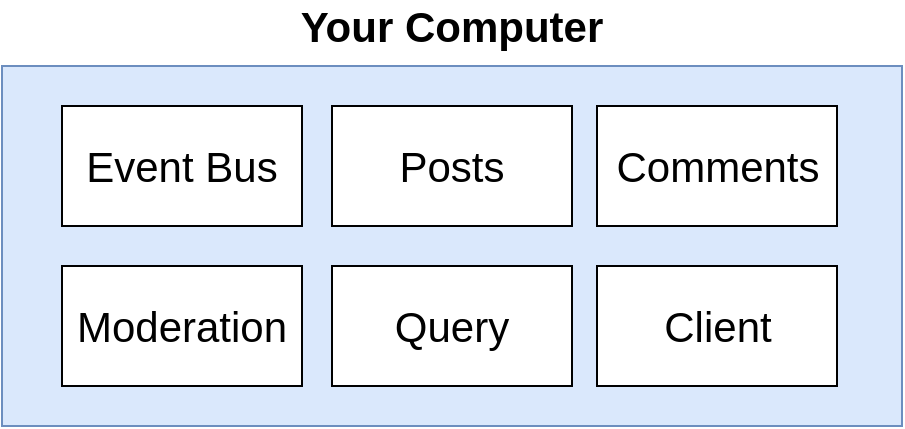 <mxfile version="13.2.4" type="device" pages="16"><diagram id="uGPLxnoArwS2gYUfzntL" name="01 - docker"><mxGraphModel dx="1026" dy="522" grid="1" gridSize="10" guides="1" tooltips="1" connect="1" arrows="1" fold="1" page="1" pageScale="1" pageWidth="1920" pageHeight="1200" math="0" shadow="0"><root><mxCell id="0"/><mxCell id="1" parent="0"/><mxCell id="EtBarYNKzg1M3KnECaB2-1" value="" style="rounded=0;whiteSpace=wrap;html=1;fillColor=#dae8fc;strokeColor=#6c8ebf;" parent="1" vertex="1"><mxGeometry x="580" y="230" width="450" height="180" as="geometry"/></mxCell><mxCell id="EtBarYNKzg1M3KnECaB2-2" value="Your Computer" style="text;html=1;strokeColor=none;fillColor=none;align=center;verticalAlign=middle;whiteSpace=wrap;rounded=0;fontSize=21;fontStyle=1" parent="1" vertex="1"><mxGeometry x="686.25" y="200" width="237.5" height="20" as="geometry"/></mxCell><mxCell id="EtBarYNKzg1M3KnECaB2-3" value="Event Bus" style="rounded=0;whiteSpace=wrap;html=1;fontSize=21;" parent="1" vertex="1"><mxGeometry x="610" y="250" width="120" height="60" as="geometry"/></mxCell><mxCell id="EtBarYNKzg1M3KnECaB2-4" value="Posts" style="rounded=0;whiteSpace=wrap;html=1;fontSize=21;" parent="1" vertex="1"><mxGeometry x="745" y="250" width="120" height="60" as="geometry"/></mxCell><mxCell id="EtBarYNKzg1M3KnECaB2-5" value="Comments" style="rounded=0;whiteSpace=wrap;html=1;fontSize=21;" parent="1" vertex="1"><mxGeometry x="877.5" y="250" width="120" height="60" as="geometry"/></mxCell><mxCell id="EtBarYNKzg1M3KnECaB2-6" value="Moderation" style="rounded=0;whiteSpace=wrap;html=1;fontSize=21;" parent="1" vertex="1"><mxGeometry x="610" y="330" width="120" height="60" as="geometry"/></mxCell><mxCell id="EtBarYNKzg1M3KnECaB2-7" value="Query" style="rounded=0;whiteSpace=wrap;html=1;fontSize=21;" parent="1" vertex="1"><mxGeometry x="745" y="330" width="120" height="60" as="geometry"/></mxCell><mxCell id="Lft0ZfcMxSYHYDSG7Pnw-1" value="Client" style="rounded=0;whiteSpace=wrap;html=1;fontSize=21;" vertex="1" parent="1"><mxGeometry x="877.5" y="330" width="120" height="60" as="geometry"/></mxCell></root></mxGraphModel></diagram><diagram name="02 - docker" id="smsFtUfuqTUNDtthf1SI"><mxGraphModel dx="715" dy="352" grid="1" gridSize="10" guides="1" tooltips="1" connect="1" arrows="1" fold="1" page="1" pageScale="1" pageWidth="1920" pageHeight="1200" math="0" shadow="0">&#xa;      <root>&#xa;        <mxCell id="hqmTKlB6JWNJQ30vn8g6-0"/>&#xa;        <mxCell id="hqmTKlB6JWNJQ30vn8g6-1" parent="hqmTKlB6JWNJQ30vn8g6-0"/>&#xa;        <mxCell id="hqmTKlB6JWNJQ30vn8g6-2" value="" style="rounded=0;whiteSpace=wrap;html=1;fillColor=#dae8fc;strokeColor=#6c8ebf;" vertex="1" parent="hqmTKlB6JWNJQ30vn8g6-1">&#xa;          <mxGeometry x="480" y="230" width="620" height="230" as="geometry"/>&#xa;        </mxCell>&#xa;        <mxCell id="hqmTKlB6JWNJQ30vn8g6-3" value="Your Computer" style="text;html=1;strokeColor=none;fillColor=none;align=center;verticalAlign=middle;whiteSpace=wrap;rounded=0;fontSize=21;fontStyle=1" vertex="1" parent="hqmTKlB6JWNJQ30vn8g6-1">&#xa;          <mxGeometry x="676.25" y="200" width="237.5" height="20" as="geometry"/>&#xa;        </mxCell>&#xa;        <mxCell id="mMg-u-6giyQ29KS_-3oD-0" value="Docker Container" style="rounded=0;whiteSpace=wrap;html=1;fontSize=21;fontStyle=1;fillColor=#f5f5f5;strokeColor=#666666;fontColor=#333333;" vertex="1" parent="hqmTKlB6JWNJQ30vn8g6-1">&#xa;          <mxGeometry x="900" y="250" width="190" height="30" as="geometry"/>&#xa;        </mxCell>&#xa;        <mxCell id="mMg-u-6giyQ29KS_-3oD-1" value="" style="rounded=0;whiteSpace=wrap;html=1;fontSize=21;fontStyle=1;fillColor=#f5f5f5;strokeColor=#666666;fontColor=#333333;" vertex="1" parent="hqmTKlB6JWNJQ30vn8g6-1">&#xa;          <mxGeometry x="900" y="280" width="190" height="60" as="geometry"/>&#xa;        </mxCell>&#xa;        <mxCell id="hqmTKlB6JWNJQ30vn8g6-6" value="Comments" style="rounded=0;whiteSpace=wrap;html=1;fontSize=16;" vertex="1" parent="hqmTKlB6JWNJQ30vn8g6-1">&#xa;          <mxGeometry x="915" y="290" width="165" height="40" as="geometry"/>&#xa;        </mxCell>&#xa;        <mxCell id="mMg-u-6giyQ29KS_-3oD-2" value="Docker Container" style="rounded=0;whiteSpace=wrap;html=1;fontSize=21;fontStyle=1;fillColor=#f5f5f5;strokeColor=#666666;fontColor=#333333;" vertex="1" parent="hqmTKlB6JWNJQ30vn8g6-1">&#xa;          <mxGeometry x="700" y="250" width="190" height="30" as="geometry"/>&#xa;        </mxCell>&#xa;        <mxCell id="mMg-u-6giyQ29KS_-3oD-3" value="" style="rounded=0;whiteSpace=wrap;html=1;fontSize=21;fontStyle=1;fillColor=#f5f5f5;strokeColor=#666666;fontColor=#333333;" vertex="1" parent="hqmTKlB6JWNJQ30vn8g6-1">&#xa;          <mxGeometry x="700" y="280" width="190" height="60" as="geometry"/>&#xa;        </mxCell>&#xa;        <mxCell id="mMg-u-6giyQ29KS_-3oD-4" value="Posts" style="rounded=0;whiteSpace=wrap;html=1;fontSize=16;" vertex="1" parent="hqmTKlB6JWNJQ30vn8g6-1">&#xa;          <mxGeometry x="715" y="290" width="165" height="40" as="geometry"/>&#xa;        </mxCell>&#xa;        <mxCell id="mMg-u-6giyQ29KS_-3oD-5" value="Docker Container" style="rounded=0;whiteSpace=wrap;html=1;fontSize=21;fontStyle=1;fillColor=#f5f5f5;strokeColor=#666666;fontColor=#333333;" vertex="1" parent="hqmTKlB6JWNJQ30vn8g6-1">&#xa;          <mxGeometry x="496.25" y="250" width="190" height="30" as="geometry"/>&#xa;        </mxCell>&#xa;        <mxCell id="mMg-u-6giyQ29KS_-3oD-6" value="" style="rounded=0;whiteSpace=wrap;html=1;fontSize=21;fontStyle=1;fillColor=#f5f5f5;strokeColor=#666666;fontColor=#333333;" vertex="1" parent="hqmTKlB6JWNJQ30vn8g6-1">&#xa;          <mxGeometry x="496.25" y="280" width="190" height="60" as="geometry"/>&#xa;        </mxCell>&#xa;        <mxCell id="mMg-u-6giyQ29KS_-3oD-7" value="Event Bus" style="rounded=0;whiteSpace=wrap;html=1;fontSize=16;" vertex="1" parent="hqmTKlB6JWNJQ30vn8g6-1">&#xa;          <mxGeometry x="511.25" y="290" width="165" height="40" as="geometry"/>&#xa;        </mxCell>&#xa;        <mxCell id="mMg-u-6giyQ29KS_-3oD-8" value="Docker Container" style="rounded=0;whiteSpace=wrap;html=1;fontSize=21;fontStyle=1;fillColor=#f5f5f5;strokeColor=#666666;fontColor=#333333;" vertex="1" parent="hqmTKlB6JWNJQ30vn8g6-1">&#xa;          <mxGeometry x="498.75" y="350" width="190" height="30" as="geometry"/>&#xa;        </mxCell>&#xa;        <mxCell id="mMg-u-6giyQ29KS_-3oD-9" value="" style="rounded=0;whiteSpace=wrap;html=1;fontSize=21;fontStyle=1;fillColor=#f5f5f5;strokeColor=#666666;fontColor=#333333;" vertex="1" parent="hqmTKlB6JWNJQ30vn8g6-1">&#xa;          <mxGeometry x="498.75" y="380" width="190" height="60" as="geometry"/>&#xa;        </mxCell>&#xa;        <mxCell id="mMg-u-6giyQ29KS_-3oD-10" value="Moderation" style="rounded=0;whiteSpace=wrap;html=1;fontSize=16;" vertex="1" parent="hqmTKlB6JWNJQ30vn8g6-1">&#xa;          <mxGeometry x="513.75" y="390" width="165" height="40" as="geometry"/>&#xa;        </mxCell>&#xa;        <mxCell id="mMg-u-6giyQ29KS_-3oD-11" value="Docker Container" style="rounded=0;whiteSpace=wrap;html=1;fontSize=21;fontStyle=1;fillColor=#f5f5f5;strokeColor=#666666;fontColor=#333333;" vertex="1" parent="hqmTKlB6JWNJQ30vn8g6-1">&#xa;          <mxGeometry x="700" y="350" width="190" height="30" as="geometry"/>&#xa;        </mxCell>&#xa;        <mxCell id="mMg-u-6giyQ29KS_-3oD-12" value="" style="rounded=0;whiteSpace=wrap;html=1;fontSize=21;fontStyle=1;fillColor=#f5f5f5;strokeColor=#666666;fontColor=#333333;" vertex="1" parent="hqmTKlB6JWNJQ30vn8g6-1">&#xa;          <mxGeometry x="700" y="380" width="190" height="60" as="geometry"/>&#xa;        </mxCell>&#xa;        <mxCell id="mMg-u-6giyQ29KS_-3oD-13" value="Query" style="rounded=0;whiteSpace=wrap;html=1;fontSize=16;" vertex="1" parent="hqmTKlB6JWNJQ30vn8g6-1">&#xa;          <mxGeometry x="715" y="390" width="165" height="40" as="geometry"/>&#xa;        </mxCell>&#xa;      </root>&#xa;    </mxGraphModel></diagram><diagram id="7ZKmT3M0O2ODhJMnzZQQ" name="06 - local"><mxGraphModel dx="1026" dy="522" grid="1" gridSize="10" guides="1" tooltips="1" connect="1" arrows="1" fold="1" page="1" pageScale="1" pageWidth="1920" pageHeight="1200" math="0" shadow="0"><root><mxCell id="CoNd-OH8eL4AtUQJQWi3-0"/><mxCell id="CoNd-OH8eL4AtUQJQWi3-1" parent="CoNd-OH8eL4AtUQJQWi3-0"/><mxCell id="ELNGCTeDSalSp-0Ckl_U-0" value="" style="rounded=0;whiteSpace=wrap;html=1;fillColor=#dae8fc;strokeColor=#6c8ebf;" parent="CoNd-OH8eL4AtUQJQWi3-1" vertex="1"><mxGeometry x="735" y="240" width="540" height="270" as="geometry"/></mxCell><mxCell id="ELNGCTeDSalSp-0Ckl_U-1" value="Your Computer" style="text;html=1;strokeColor=none;fillColor=none;align=center;verticalAlign=middle;whiteSpace=wrap;rounded=0;fontSize=21;fontStyle=1" parent="CoNd-OH8eL4AtUQJQWi3-1" vertex="1"><mxGeometry x="886.25" y="210" width="237.5" height="20" as="geometry"/></mxCell><mxCell id="ELNGCTeDSalSp-0Ckl_U-2" value="Event Bus" style="rounded=0;whiteSpace=wrap;html=1;fontSize=21;" parent="CoNd-OH8eL4AtUQJQWi3-1" vertex="1"><mxGeometry x="877.5" y="430" width="255" height="60" as="geometry"/></mxCell><mxCell id="ELNGCTeDSalSp-0Ckl_U-3" value="Posts" style="rounded=0;whiteSpace=wrap;html=1;fontSize=21;" parent="CoNd-OH8eL4AtUQJQWi3-1" vertex="1"><mxGeometry x="745" y="250" width="120" height="60" as="geometry"/></mxCell><mxCell id="ELNGCTeDSalSp-0Ckl_U-4" value="Comments" style="rounded=0;whiteSpace=wrap;html=1;fontSize=21;" parent="CoNd-OH8eL4AtUQJQWi3-1" vertex="1"><mxGeometry x="877.5" y="250" width="120" height="60" as="geometry"/></mxCell><mxCell id="ELNGCTeDSalSp-0Ckl_U-5" value="Moderation" style="rounded=0;whiteSpace=wrap;html=1;fontSize=21;" parent="CoNd-OH8eL4AtUQJQWi3-1" vertex="1"><mxGeometry x="1140" y="250" width="120" height="60" as="geometry"/></mxCell><mxCell id="ELNGCTeDSalSp-0Ckl_U-6" value="Query" style="rounded=0;whiteSpace=wrap;html=1;fontSize=21;" parent="CoNd-OH8eL4AtUQJQWi3-1" vertex="1"><mxGeometry x="1010" y="250" width="120" height="60" as="geometry"/></mxCell><mxCell id="ELNGCTeDSalSp-0Ckl_U-7" value="Port 4005" style="rounded=0;whiteSpace=wrap;html=1;fontSize=17;fontStyle=1" parent="CoNd-OH8eL4AtUQJQWi3-1" vertex="1"><mxGeometry x="877.5" y="400" width="255" height="30" as="geometry"/></mxCell><mxCell id="ELNGCTeDSalSp-0Ckl_U-14" style="edgeStyle=orthogonalEdgeStyle;rounded=0;orthogonalLoop=1;jettySize=auto;html=1;exitX=0.5;exitY=1;exitDx=0;exitDy=0;entryX=0.5;entryY=0;entryDx=0;entryDy=0;fontSize=17;" parent="CoNd-OH8eL4AtUQJQWi3-1" source="ELNGCTeDSalSp-0Ckl_U-9" target="ELNGCTeDSalSp-0Ckl_U-7" edge="1"><mxGeometry relative="1" as="geometry"/></mxCell><mxCell id="ELNGCTeDSalSp-0Ckl_U-9" value="Port 4000" style="rounded=0;whiteSpace=wrap;html=1;fontSize=17;fontStyle=1" parent="CoNd-OH8eL4AtUQJQWi3-1" vertex="1"><mxGeometry x="745" y="310" width="120" height="30" as="geometry"/></mxCell><mxCell id="ELNGCTeDSalSp-0Ckl_U-16" style="edgeStyle=orthogonalEdgeStyle;rounded=0;orthogonalLoop=1;jettySize=auto;html=1;exitX=0.5;exitY=1;exitDx=0;exitDy=0;entryX=0.5;entryY=0;entryDx=0;entryDy=0;fontSize=17;" parent="CoNd-OH8eL4AtUQJQWi3-1" source="ELNGCTeDSalSp-0Ckl_U-11" target="ELNGCTeDSalSp-0Ckl_U-7" edge="1"><mxGeometry relative="1" as="geometry"/></mxCell><mxCell id="ELNGCTeDSalSp-0Ckl_U-11" value="Port 4001" style="rounded=0;whiteSpace=wrap;html=1;fontSize=17;fontStyle=1" parent="CoNd-OH8eL4AtUQJQWi3-1" vertex="1"><mxGeometry x="877.5" y="310" width="120" height="30" as="geometry"/></mxCell><mxCell id="ELNGCTeDSalSp-0Ckl_U-17" style="edgeStyle=orthogonalEdgeStyle;rounded=0;orthogonalLoop=1;jettySize=auto;html=1;exitX=0.5;exitY=1;exitDx=0;exitDy=0;entryX=0.5;entryY=0;entryDx=0;entryDy=0;fontSize=17;" parent="CoNd-OH8eL4AtUQJQWi3-1" source="ELNGCTeDSalSp-0Ckl_U-12" target="ELNGCTeDSalSp-0Ckl_U-7" edge="1"><mxGeometry relative="1" as="geometry"/></mxCell><mxCell id="ELNGCTeDSalSp-0Ckl_U-12" value="Port 4002" style="rounded=0;whiteSpace=wrap;html=1;fontSize=17;fontStyle=1" parent="CoNd-OH8eL4AtUQJQWi3-1" vertex="1"><mxGeometry x="1010" y="310" width="120" height="30" as="geometry"/></mxCell><mxCell id="ELNGCTeDSalSp-0Ckl_U-18" style="edgeStyle=orthogonalEdgeStyle;rounded=0;orthogonalLoop=1;jettySize=auto;html=1;exitX=0.5;exitY=1;exitDx=0;exitDy=0;fontSize=17;" parent="CoNd-OH8eL4AtUQJQWi3-1" source="ELNGCTeDSalSp-0Ckl_U-13" target="ELNGCTeDSalSp-0Ckl_U-7" edge="1"><mxGeometry relative="1" as="geometry"/></mxCell><mxCell id="ELNGCTeDSalSp-0Ckl_U-13" value="Port 4003" style="rounded=0;whiteSpace=wrap;html=1;fontSize=17;fontStyle=1" parent="CoNd-OH8eL4AtUQJQWi3-1" vertex="1"><mxGeometry x="1140" y="310" width="120" height="30" as="geometry"/></mxCell></root></mxGraphModel></diagram><diagram name="07 - deploy" id="sg_7Pc2QXU7KB2N0z60e"><mxGraphModel dx="1026" dy="522" grid="1" gridSize="10" guides="1" tooltips="1" connect="1" arrows="1" fold="1" page="1" pageScale="1" pageWidth="1920" pageHeight="1200" math="0" shadow="0"><root><mxCell id="hpviXlvR1P0Db-c8ElHd-0"/><mxCell id="hpviXlvR1P0Db-c8ElHd-1" parent="hpviXlvR1P0Db-c8ElHd-0"/><mxCell id="hpviXlvR1P0Db-c8ElHd-2" value="" style="rounded=0;whiteSpace=wrap;html=1;fillColor=#dae8fc;strokeColor=#6c8ebf;" parent="hpviXlvR1P0Db-c8ElHd-1" vertex="1"><mxGeometry x="735" y="240" width="540" height="270" as="geometry"/></mxCell><mxCell id="hpviXlvR1P0Db-c8ElHd-3" value="Virtual Machine" style="text;html=1;strokeColor=none;fillColor=none;align=center;verticalAlign=middle;whiteSpace=wrap;rounded=0;fontSize=21;fontStyle=1" parent="hpviXlvR1P0Db-c8ElHd-1" vertex="1"><mxGeometry x="886.25" y="210" width="237.5" height="20" as="geometry"/></mxCell><mxCell id="hpviXlvR1P0Db-c8ElHd-4" value="Event Bus" style="rounded=0;whiteSpace=wrap;html=1;fontSize=21;" parent="hpviXlvR1P0Db-c8ElHd-1" vertex="1"><mxGeometry x="877.5" y="430" width="255" height="60" as="geometry"/></mxCell><mxCell id="hpviXlvR1P0Db-c8ElHd-5" value="Posts" style="rounded=0;whiteSpace=wrap;html=1;fontSize=21;" parent="hpviXlvR1P0Db-c8ElHd-1" vertex="1"><mxGeometry x="745" y="250" width="120" height="60" as="geometry"/></mxCell><mxCell id="hpviXlvR1P0Db-c8ElHd-6" value="Comments" style="rounded=0;whiteSpace=wrap;html=1;fontSize=21;" parent="hpviXlvR1P0Db-c8ElHd-1" vertex="1"><mxGeometry x="877.5" y="250" width="120" height="60" as="geometry"/></mxCell><mxCell id="hpviXlvR1P0Db-c8ElHd-7" value="Moderation" style="rounded=0;whiteSpace=wrap;html=1;fontSize=21;" parent="hpviXlvR1P0Db-c8ElHd-1" vertex="1"><mxGeometry x="1140" y="250" width="120" height="60" as="geometry"/></mxCell><mxCell id="hpviXlvR1P0Db-c8ElHd-8" value="Query" style="rounded=0;whiteSpace=wrap;html=1;fontSize=21;" parent="hpviXlvR1P0Db-c8ElHd-1" vertex="1"><mxGeometry x="1010" y="250" width="120" height="60" as="geometry"/></mxCell><mxCell id="hpviXlvR1P0Db-c8ElHd-9" value="Port 4005" style="rounded=0;whiteSpace=wrap;html=1;fontSize=17;fontStyle=1" parent="hpviXlvR1P0Db-c8ElHd-1" vertex="1"><mxGeometry x="877.5" y="400" width="255" height="30" as="geometry"/></mxCell><mxCell id="hpviXlvR1P0Db-c8ElHd-10" style="edgeStyle=orthogonalEdgeStyle;rounded=0;orthogonalLoop=1;jettySize=auto;html=1;exitX=0.5;exitY=1;exitDx=0;exitDy=0;entryX=0.5;entryY=0;entryDx=0;entryDy=0;fontSize=17;" parent="hpviXlvR1P0Db-c8ElHd-1" source="hpviXlvR1P0Db-c8ElHd-11" target="hpviXlvR1P0Db-c8ElHd-9" edge="1"><mxGeometry relative="1" as="geometry"/></mxCell><mxCell id="hpviXlvR1P0Db-c8ElHd-11" value="Port 4000" style="rounded=0;whiteSpace=wrap;html=1;fontSize=17;fontStyle=1" parent="hpviXlvR1P0Db-c8ElHd-1" vertex="1"><mxGeometry x="745" y="310" width="120" height="30" as="geometry"/></mxCell><mxCell id="hpviXlvR1P0Db-c8ElHd-12" style="edgeStyle=orthogonalEdgeStyle;rounded=0;orthogonalLoop=1;jettySize=auto;html=1;exitX=0.5;exitY=1;exitDx=0;exitDy=0;entryX=0.5;entryY=0;entryDx=0;entryDy=0;fontSize=17;" parent="hpviXlvR1P0Db-c8ElHd-1" source="hpviXlvR1P0Db-c8ElHd-13" target="hpviXlvR1P0Db-c8ElHd-9" edge="1"><mxGeometry relative="1" as="geometry"/></mxCell><mxCell id="hpviXlvR1P0Db-c8ElHd-13" value="Port 4001" style="rounded=0;whiteSpace=wrap;html=1;fontSize=17;fontStyle=1" parent="hpviXlvR1P0Db-c8ElHd-1" vertex="1"><mxGeometry x="877.5" y="310" width="120" height="30" as="geometry"/></mxCell><mxCell id="hpviXlvR1P0Db-c8ElHd-14" style="edgeStyle=orthogonalEdgeStyle;rounded=0;orthogonalLoop=1;jettySize=auto;html=1;exitX=0.5;exitY=1;exitDx=0;exitDy=0;entryX=0.5;entryY=0;entryDx=0;entryDy=0;fontSize=17;" parent="hpviXlvR1P0Db-c8ElHd-1" source="hpviXlvR1P0Db-c8ElHd-15" target="hpviXlvR1P0Db-c8ElHd-9" edge="1"><mxGeometry relative="1" as="geometry"/></mxCell><mxCell id="hpviXlvR1P0Db-c8ElHd-15" value="Port 4002" style="rounded=0;whiteSpace=wrap;html=1;fontSize=17;fontStyle=1" parent="hpviXlvR1P0Db-c8ElHd-1" vertex="1"><mxGeometry x="1010" y="310" width="120" height="30" as="geometry"/></mxCell><mxCell id="hpviXlvR1P0Db-c8ElHd-16" style="edgeStyle=orthogonalEdgeStyle;rounded=0;orthogonalLoop=1;jettySize=auto;html=1;exitX=0.5;exitY=1;exitDx=0;exitDy=0;fontSize=17;" parent="hpviXlvR1P0Db-c8ElHd-1" source="hpviXlvR1P0Db-c8ElHd-17" target="hpviXlvR1P0Db-c8ElHd-9" edge="1"><mxGeometry relative="1" as="geometry"/></mxCell><mxCell id="hpviXlvR1P0Db-c8ElHd-17" value="Port 4003" style="rounded=0;whiteSpace=wrap;html=1;fontSize=17;fontStyle=1" parent="hpviXlvR1P0Db-c8ElHd-1" vertex="1"><mxGeometry x="1140" y="310" width="120" height="30" as="geometry"/></mxCell></root></mxGraphModel></diagram><diagram name="08 - scale" id="sFCS7GnFPARGB4G1LWhR"><mxGraphModel dx="1026" dy="522" grid="1" gridSize="10" guides="1" tooltips="1" connect="1" arrows="1" fold="1" page="1" pageScale="1" pageWidth="1920" pageHeight="1200" math="0" shadow="0"><root><mxCell id="fVyTWK3TYwi_Q9FC4brq-0"/><mxCell id="fVyTWK3TYwi_Q9FC4brq-1" parent="fVyTWK3TYwi_Q9FC4brq-0"/><mxCell id="fVyTWK3TYwi_Q9FC4brq-2" value="" style="rounded=0;whiteSpace=wrap;html=1;fillColor=#dae8fc;strokeColor=#6c8ebf;" parent="fVyTWK3TYwi_Q9FC4brq-1" vertex="1"><mxGeometry x="735" y="240" width="795" height="270" as="geometry"/></mxCell><mxCell id="fVyTWK3TYwi_Q9FC4brq-3" value="Virtual Machine" style="text;html=1;strokeColor=none;fillColor=none;align=center;verticalAlign=middle;whiteSpace=wrap;rounded=0;fontSize=21;fontStyle=1" parent="fVyTWK3TYwi_Q9FC4brq-1" vertex="1"><mxGeometry x="1010" y="210" width="237.5" height="20" as="geometry"/></mxCell><mxCell id="fVyTWK3TYwi_Q9FC4brq-4" value="Event Bus" style="rounded=0;whiteSpace=wrap;html=1;fontSize=21;" parent="fVyTWK3TYwi_Q9FC4brq-1" vertex="1"><mxGeometry x="1005" y="430" width="255" height="60" as="geometry"/></mxCell><mxCell id="fVyTWK3TYwi_Q9FC4brq-5" value="Posts" style="rounded=0;whiteSpace=wrap;html=1;fontSize=21;" parent="fVyTWK3TYwi_Q9FC4brq-1" vertex="1"><mxGeometry x="745" y="250" width="120" height="60" as="geometry"/></mxCell><mxCell id="fVyTWK3TYwi_Q9FC4brq-6" value="Comments" style="rounded=0;whiteSpace=wrap;html=1;fontSize=21;" parent="fVyTWK3TYwi_Q9FC4brq-1" vertex="1"><mxGeometry x="877.5" y="250" width="120" height="60" as="geometry"/></mxCell><mxCell id="fVyTWK3TYwi_Q9FC4brq-7" value="Moderation" style="rounded=0;whiteSpace=wrap;html=1;fontSize=21;" parent="fVyTWK3TYwi_Q9FC4brq-1" vertex="1"><mxGeometry x="1140" y="250" width="120" height="60" as="geometry"/></mxCell><mxCell id="fVyTWK3TYwi_Q9FC4brq-8" value="Query" style="rounded=0;whiteSpace=wrap;html=1;fontSize=21;" parent="fVyTWK3TYwi_Q9FC4brq-1" vertex="1"><mxGeometry x="1010" y="250" width="120" height="60" as="geometry"/></mxCell><mxCell id="fVyTWK3TYwi_Q9FC4brq-9" value="Port 4005" style="rounded=0;whiteSpace=wrap;html=1;fontSize=17;fontStyle=1" parent="fVyTWK3TYwi_Q9FC4brq-1" vertex="1"><mxGeometry x="1005" y="400" width="255" height="30" as="geometry"/></mxCell><mxCell id="fVyTWK3TYwi_Q9FC4brq-10" style="edgeStyle=orthogonalEdgeStyle;rounded=0;orthogonalLoop=1;jettySize=auto;html=1;exitX=0.5;exitY=1;exitDx=0;exitDy=0;entryX=0.5;entryY=0;entryDx=0;entryDy=0;fontSize=17;" parent="fVyTWK3TYwi_Q9FC4brq-1" source="fVyTWK3TYwi_Q9FC4brq-11" target="fVyTWK3TYwi_Q9FC4brq-9" edge="1"><mxGeometry relative="1" as="geometry"/></mxCell><mxCell id="fVyTWK3TYwi_Q9FC4brq-11" value="Port 4000" style="rounded=0;whiteSpace=wrap;html=1;fontSize=17;fontStyle=1" parent="fVyTWK3TYwi_Q9FC4brq-1" vertex="1"><mxGeometry x="745" y="310" width="120" height="30" as="geometry"/></mxCell><mxCell id="fVyTWK3TYwi_Q9FC4brq-12" style="edgeStyle=orthogonalEdgeStyle;rounded=0;orthogonalLoop=1;jettySize=auto;html=1;exitX=0.5;exitY=1;exitDx=0;exitDy=0;entryX=0.5;entryY=0;entryDx=0;entryDy=0;fontSize=17;" parent="fVyTWK3TYwi_Q9FC4brq-1" source="fVyTWK3TYwi_Q9FC4brq-13" target="fVyTWK3TYwi_Q9FC4brq-9" edge="1"><mxGeometry relative="1" as="geometry"/></mxCell><mxCell id="fVyTWK3TYwi_Q9FC4brq-13" value="Port 4001" style="rounded=0;whiteSpace=wrap;html=1;fontSize=17;fontStyle=1" parent="fVyTWK3TYwi_Q9FC4brq-1" vertex="1"><mxGeometry x="877.5" y="310" width="120" height="30" as="geometry"/></mxCell><mxCell id="fVyTWK3TYwi_Q9FC4brq-14" style="edgeStyle=orthogonalEdgeStyle;rounded=0;orthogonalLoop=1;jettySize=auto;html=1;exitX=0.5;exitY=1;exitDx=0;exitDy=0;entryX=0.5;entryY=0;entryDx=0;entryDy=0;fontSize=17;" parent="fVyTWK3TYwi_Q9FC4brq-1" source="fVyTWK3TYwi_Q9FC4brq-15" target="fVyTWK3TYwi_Q9FC4brq-9" edge="1"><mxGeometry relative="1" as="geometry"/></mxCell><mxCell id="fVyTWK3TYwi_Q9FC4brq-15" value="Port 4002" style="rounded=0;whiteSpace=wrap;html=1;fontSize=17;fontStyle=1" parent="fVyTWK3TYwi_Q9FC4brq-1" vertex="1"><mxGeometry x="1010" y="310" width="120" height="30" as="geometry"/></mxCell><mxCell id="fVyTWK3TYwi_Q9FC4brq-16" style="edgeStyle=orthogonalEdgeStyle;rounded=0;orthogonalLoop=1;jettySize=auto;html=1;exitX=0.5;exitY=1;exitDx=0;exitDy=0;fontSize=17;" parent="fVyTWK3TYwi_Q9FC4brq-1" source="fVyTWK3TYwi_Q9FC4brq-17" target="fVyTWK3TYwi_Q9FC4brq-9" edge="1"><mxGeometry relative="1" as="geometry"/></mxCell><mxCell id="fVyTWK3TYwi_Q9FC4brq-17" value="Port 4003" style="rounded=0;whiteSpace=wrap;html=1;fontSize=17;fontStyle=1" parent="fVyTWK3TYwi_Q9FC4brq-1" vertex="1"><mxGeometry x="1140" y="310" width="120" height="30" as="geometry"/></mxCell><mxCell id="fVyTWK3TYwi_Q9FC4brq-18" value="Comments" style="rounded=0;whiteSpace=wrap;html=1;fontSize=21;fillColor=#f8cecc;strokeColor=#b85450;" parent="fVyTWK3TYwi_Q9FC4brq-1" vertex="1"><mxGeometry x="1270" y="250" width="120" height="60" as="geometry"/></mxCell><mxCell id="fVyTWK3TYwi_Q9FC4brq-22" style="edgeStyle=orthogonalEdgeStyle;rounded=0;orthogonalLoop=1;jettySize=auto;html=1;exitX=0.5;exitY=1;exitDx=0;exitDy=0;entryX=0.5;entryY=0;entryDx=0;entryDy=0;fontSize=17;" parent="fVyTWK3TYwi_Q9FC4brq-1" source="fVyTWK3TYwi_Q9FC4brq-19" target="fVyTWK3TYwi_Q9FC4brq-9" edge="1"><mxGeometry relative="1" as="geometry"/></mxCell><mxCell id="fVyTWK3TYwi_Q9FC4brq-19" value="Port 4006" style="rounded=0;whiteSpace=wrap;html=1;fontSize=17;fontStyle=1" parent="fVyTWK3TYwi_Q9FC4brq-1" vertex="1"><mxGeometry x="1270" y="310" width="120" height="30" as="geometry"/></mxCell><mxCell id="fVyTWK3TYwi_Q9FC4brq-20" value="Comments" style="rounded=0;whiteSpace=wrap;html=1;fontSize=21;fillColor=#f8cecc;strokeColor=#b85450;" parent="fVyTWK3TYwi_Q9FC4brq-1" vertex="1"><mxGeometry x="1400" y="250" width="120" height="60" as="geometry"/></mxCell><mxCell id="fVyTWK3TYwi_Q9FC4brq-23" style="edgeStyle=orthogonalEdgeStyle;rounded=0;orthogonalLoop=1;jettySize=auto;html=1;exitX=0.5;exitY=1;exitDx=0;exitDy=0;fontSize=17;" parent="fVyTWK3TYwi_Q9FC4brq-1" source="fVyTWK3TYwi_Q9FC4brq-21" target="fVyTWK3TYwi_Q9FC4brq-9" edge="1"><mxGeometry relative="1" as="geometry"/></mxCell><mxCell id="fVyTWK3TYwi_Q9FC4brq-21" value="Port 4007" style="rounded=0;whiteSpace=wrap;html=1;fontSize=17;fontStyle=1" parent="fVyTWK3TYwi_Q9FC4brq-1" vertex="1"><mxGeometry x="1400" y="310" width="120" height="30" as="geometry"/></mxCell></root></mxGraphModel></diagram><diagram name="09 - scale" id="zDalqX0IssEQw4LCfTH4"><mxGraphModel dx="1026" dy="522" grid="1" gridSize="10" guides="1" tooltips="1" connect="1" arrows="1" fold="1" page="1" pageScale="1" pageWidth="1920" pageHeight="1200" math="0" shadow="0"><root><mxCell id="FtMedYI9h4R5Np8f7wbz-0"/><mxCell id="FtMedYI9h4R5Np8f7wbz-1" parent="FtMedYI9h4R5Np8f7wbz-0"/><mxCell id="FtMedYI9h4R5Np8f7wbz-24" value="" style="rounded=0;whiteSpace=wrap;html=1;fillColor=#dae8fc;strokeColor=#6c8ebf;" parent="FtMedYI9h4R5Np8f7wbz-1" vertex="1"><mxGeometry x="1320" y="240" width="270" height="270" as="geometry"/></mxCell><mxCell id="FtMedYI9h4R5Np8f7wbz-2" value="" style="rounded=0;whiteSpace=wrap;html=1;fillColor=#dae8fc;strokeColor=#6c8ebf;" parent="FtMedYI9h4R5Np8f7wbz-1" vertex="1"><mxGeometry x="735" y="240" width="535" height="270" as="geometry"/></mxCell><mxCell id="FtMedYI9h4R5Np8f7wbz-3" value="Virtual Machine" style="text;html=1;strokeColor=none;fillColor=none;align=center;verticalAlign=middle;whiteSpace=wrap;rounded=0;fontSize=21;fontStyle=1" parent="FtMedYI9h4R5Np8f7wbz-1" vertex="1"><mxGeometry x="892.5" y="210" width="237.5" height="20" as="geometry"/></mxCell><mxCell id="FtMedYI9h4R5Np8f7wbz-4" value="Event Bus" style="rounded=0;whiteSpace=wrap;html=1;fontSize=21;" parent="FtMedYI9h4R5Np8f7wbz-1" vertex="1"><mxGeometry x="875" y="430" width="255" height="60" as="geometry"/></mxCell><mxCell id="FtMedYI9h4R5Np8f7wbz-5" value="Posts" style="rounded=0;whiteSpace=wrap;html=1;fontSize=21;" parent="FtMedYI9h4R5Np8f7wbz-1" vertex="1"><mxGeometry x="745" y="250" width="120" height="60" as="geometry"/></mxCell><mxCell id="FtMedYI9h4R5Np8f7wbz-6" value="Comments" style="rounded=0;whiteSpace=wrap;html=1;fontSize=21;" parent="FtMedYI9h4R5Np8f7wbz-1" vertex="1"><mxGeometry x="877.5" y="250" width="120" height="60" as="geometry"/></mxCell><mxCell id="FtMedYI9h4R5Np8f7wbz-7" value="Moderation" style="rounded=0;whiteSpace=wrap;html=1;fontSize=21;" parent="FtMedYI9h4R5Np8f7wbz-1" vertex="1"><mxGeometry x="1140" y="250" width="120" height="60" as="geometry"/></mxCell><mxCell id="FtMedYI9h4R5Np8f7wbz-8" value="Query" style="rounded=0;whiteSpace=wrap;html=1;fontSize=21;" parent="FtMedYI9h4R5Np8f7wbz-1" vertex="1"><mxGeometry x="1010" y="250" width="120" height="60" as="geometry"/></mxCell><mxCell id="FtMedYI9h4R5Np8f7wbz-9" value="Port 4005" style="rounded=0;whiteSpace=wrap;html=1;fontSize=17;fontStyle=1" parent="FtMedYI9h4R5Np8f7wbz-1" vertex="1"><mxGeometry x="875" y="400" width="255" height="30" as="geometry"/></mxCell><mxCell id="FtMedYI9h4R5Np8f7wbz-10" style="edgeStyle=orthogonalEdgeStyle;rounded=0;orthogonalLoop=1;jettySize=auto;html=1;exitX=0.5;exitY=1;exitDx=0;exitDy=0;entryX=0.5;entryY=0;entryDx=0;entryDy=0;fontSize=17;" parent="FtMedYI9h4R5Np8f7wbz-1" source="FtMedYI9h4R5Np8f7wbz-11" target="FtMedYI9h4R5Np8f7wbz-9" edge="1"><mxGeometry relative="1" as="geometry"/></mxCell><mxCell id="FtMedYI9h4R5Np8f7wbz-11" value="Port 4000" style="rounded=0;whiteSpace=wrap;html=1;fontSize=17;fontStyle=1" parent="FtMedYI9h4R5Np8f7wbz-1" vertex="1"><mxGeometry x="745" y="310" width="120" height="30" as="geometry"/></mxCell><mxCell id="FtMedYI9h4R5Np8f7wbz-12" style="edgeStyle=orthogonalEdgeStyle;rounded=0;orthogonalLoop=1;jettySize=auto;html=1;exitX=0.5;exitY=1;exitDx=0;exitDy=0;entryX=0.5;entryY=0;entryDx=0;entryDy=0;fontSize=17;" parent="FtMedYI9h4R5Np8f7wbz-1" source="FtMedYI9h4R5Np8f7wbz-13" target="FtMedYI9h4R5Np8f7wbz-9" edge="1"><mxGeometry relative="1" as="geometry"/></mxCell><mxCell id="FtMedYI9h4R5Np8f7wbz-13" value="Port 4001" style="rounded=0;whiteSpace=wrap;html=1;fontSize=17;fontStyle=1" parent="FtMedYI9h4R5Np8f7wbz-1" vertex="1"><mxGeometry x="877.5" y="310" width="120" height="30" as="geometry"/></mxCell><mxCell id="FtMedYI9h4R5Np8f7wbz-14" style="edgeStyle=orthogonalEdgeStyle;rounded=0;orthogonalLoop=1;jettySize=auto;html=1;exitX=0.5;exitY=1;exitDx=0;exitDy=0;entryX=0.5;entryY=0;entryDx=0;entryDy=0;fontSize=17;" parent="FtMedYI9h4R5Np8f7wbz-1" source="FtMedYI9h4R5Np8f7wbz-15" target="FtMedYI9h4R5Np8f7wbz-9" edge="1"><mxGeometry relative="1" as="geometry"/></mxCell><mxCell id="FtMedYI9h4R5Np8f7wbz-15" value="Port 4002" style="rounded=0;whiteSpace=wrap;html=1;fontSize=17;fontStyle=1" parent="FtMedYI9h4R5Np8f7wbz-1" vertex="1"><mxGeometry x="1010" y="310" width="120" height="30" as="geometry"/></mxCell><mxCell id="FtMedYI9h4R5Np8f7wbz-16" style="edgeStyle=orthogonalEdgeStyle;rounded=0;orthogonalLoop=1;jettySize=auto;html=1;exitX=0.5;exitY=1;exitDx=0;exitDy=0;fontSize=17;" parent="FtMedYI9h4R5Np8f7wbz-1" source="FtMedYI9h4R5Np8f7wbz-17" target="FtMedYI9h4R5Np8f7wbz-9" edge="1"><mxGeometry relative="1" as="geometry"/></mxCell><mxCell id="FtMedYI9h4R5Np8f7wbz-17" value="Port 4003" style="rounded=0;whiteSpace=wrap;html=1;fontSize=17;fontStyle=1" parent="FtMedYI9h4R5Np8f7wbz-1" vertex="1"><mxGeometry x="1140" y="310" width="120" height="30" as="geometry"/></mxCell><mxCell id="FtMedYI9h4R5Np8f7wbz-18" value="Comments" style="rounded=0;whiteSpace=wrap;html=1;fontSize=21;fillColor=#f8cecc;strokeColor=#b85450;" parent="FtMedYI9h4R5Np8f7wbz-1" vertex="1"><mxGeometry x="1330" y="260" width="120" height="60" as="geometry"/></mxCell><mxCell id="FtMedYI9h4R5Np8f7wbz-26" style="edgeStyle=orthogonalEdgeStyle;rounded=0;orthogonalLoop=1;jettySize=auto;html=1;exitX=0.5;exitY=1;exitDx=0;exitDy=0;entryX=0.5;entryY=0;entryDx=0;entryDy=0;fontSize=17;" parent="FtMedYI9h4R5Np8f7wbz-1" source="FtMedYI9h4R5Np8f7wbz-20" target="FtMedYI9h4R5Np8f7wbz-9" edge="1"><mxGeometry relative="1" as="geometry"><Array as="points"><mxPoint x="1360" y="370"/><mxPoint x="1003" y="370"/></Array></mxGeometry></mxCell><mxCell id="FtMedYI9h4R5Np8f7wbz-20" value="Port 4006" style="rounded=0;whiteSpace=wrap;html=1;fontSize=17;fontStyle=1" parent="FtMedYI9h4R5Np8f7wbz-1" vertex="1"><mxGeometry x="1330" y="320" width="120" height="30" as="geometry"/></mxCell><mxCell id="FtMedYI9h4R5Np8f7wbz-21" value="Comments" style="rounded=0;whiteSpace=wrap;html=1;fontSize=21;fillColor=#f8cecc;strokeColor=#b85450;" parent="FtMedYI9h4R5Np8f7wbz-1" vertex="1"><mxGeometry x="1460" y="260" width="120" height="60" as="geometry"/></mxCell><mxCell id="FtMedYI9h4R5Np8f7wbz-27" style="edgeStyle=orthogonalEdgeStyle;rounded=0;orthogonalLoop=1;jettySize=auto;html=1;exitX=0.5;exitY=1;exitDx=0;exitDy=0;entryX=0.5;entryY=0;entryDx=0;entryDy=0;fontSize=17;" parent="FtMedYI9h4R5Np8f7wbz-1" source="FtMedYI9h4R5Np8f7wbz-23" target="FtMedYI9h4R5Np8f7wbz-9" edge="1"><mxGeometry relative="1" as="geometry"><Array as="points"><mxPoint x="1490" y="370"/><mxPoint x="1003" y="370"/></Array></mxGeometry></mxCell><mxCell id="FtMedYI9h4R5Np8f7wbz-23" value="Port 4007" style="rounded=0;whiteSpace=wrap;html=1;fontSize=17;fontStyle=1" parent="FtMedYI9h4R5Np8f7wbz-1" vertex="1"><mxGeometry x="1460" y="320" width="120" height="30" as="geometry"/></mxCell><mxCell id="FtMedYI9h4R5Np8f7wbz-28" value="Second Virtual Machine" style="text;html=1;strokeColor=none;fillColor=none;align=center;verticalAlign=middle;whiteSpace=wrap;rounded=0;fontSize=21;fontStyle=1" parent="FtMedYI9h4R5Np8f7wbz-1" vertex="1"><mxGeometry x="1336.25" y="207" width="237.5" height="20" as="geometry"/></mxCell></root></mxGraphModel></diagram><diagram id="9RS64bVWhJnCo0O0wt1p" name="10 - docker"><mxGraphModel dx="858" dy="422" grid="1" gridSize="10" guides="1" tooltips="1" connect="1" arrows="1" fold="1" page="1" pageScale="1" pageWidth="1920" pageHeight="1200" math="0" shadow="0">&#xa;      <root>&#xa;        <mxCell id="9h37m67kVZyEYeVYVMG5-0"/>&#xa;        <mxCell id="9h37m67kVZyEYeVYVMG5-1" parent="9h37m67kVZyEYeVYVMG5-0"/>&#xa;        <mxCell id="W5yyp9nb-Z25rx8IbBk8-0" value="" style="rounded=0;whiteSpace=wrap;html=1;fillColor=#dae8fc;strokeColor=#6c8ebf;" vertex="1" parent="9h37m67kVZyEYeVYVMG5-1">&#xa;          <mxGeometry x="410" y="260" width="620" height="230" as="geometry"/>&#xa;        </mxCell>&#xa;        <mxCell id="W5yyp9nb-Z25rx8IbBk8-1" value="Your Computer" style="text;html=1;strokeColor=none;fillColor=none;align=center;verticalAlign=middle;whiteSpace=wrap;rounded=0;fontSize=21;fontStyle=1" vertex="1" parent="9h37m67kVZyEYeVYVMG5-1">&#xa;          <mxGeometry x="606.25" y="235" width="237.5" height="20" as="geometry"/>&#xa;        </mxCell>&#xa;        <mxCell id="W5yyp9nb-Z25rx8IbBk8-2" value="Docker Container" style="rounded=0;whiteSpace=wrap;html=1;fontSize=21;fontStyle=1;fillColor=#f5f5f5;strokeColor=#666666;fontColor=#333333;" vertex="1" parent="9h37m67kVZyEYeVYVMG5-1">&#xa;          <mxGeometry x="830" y="280" width="190" height="30" as="geometry"/>&#xa;        </mxCell>&#xa;        <mxCell id="W5yyp9nb-Z25rx8IbBk8-3" value="" style="rounded=0;whiteSpace=wrap;html=1;fontSize=21;fontStyle=1;fillColor=#f5f5f5;strokeColor=#666666;fontColor=#333333;" vertex="1" parent="9h37m67kVZyEYeVYVMG5-1">&#xa;          <mxGeometry x="830" y="310" width="190" height="60" as="geometry"/>&#xa;        </mxCell>&#xa;        <mxCell id="W5yyp9nb-Z25rx8IbBk8-4" value="Comments" style="rounded=0;whiteSpace=wrap;html=1;fontSize=16;" vertex="1" parent="9h37m67kVZyEYeVYVMG5-1">&#xa;          <mxGeometry x="845" y="320" width="165" height="40" as="geometry"/>&#xa;        </mxCell>&#xa;        <mxCell id="W5yyp9nb-Z25rx8IbBk8-5" value="Docker Container" style="rounded=0;whiteSpace=wrap;html=1;fontSize=21;fontStyle=1;fillColor=#f5f5f5;strokeColor=#666666;fontColor=#333333;" vertex="1" parent="9h37m67kVZyEYeVYVMG5-1">&#xa;          <mxGeometry x="630" y="280" width="190" height="30" as="geometry"/>&#xa;        </mxCell>&#xa;        <mxCell id="W5yyp9nb-Z25rx8IbBk8-6" value="" style="rounded=0;whiteSpace=wrap;html=1;fontSize=21;fontStyle=1;fillColor=#f5f5f5;strokeColor=#666666;fontColor=#333333;" vertex="1" parent="9h37m67kVZyEYeVYVMG5-1">&#xa;          <mxGeometry x="630" y="310" width="190" height="60" as="geometry"/>&#xa;        </mxCell>&#xa;        <mxCell id="W5yyp9nb-Z25rx8IbBk8-7" value="Posts" style="rounded=0;whiteSpace=wrap;html=1;fontSize=16;" vertex="1" parent="9h37m67kVZyEYeVYVMG5-1">&#xa;          <mxGeometry x="645" y="320" width="165" height="40" as="geometry"/>&#xa;        </mxCell>&#xa;        <mxCell id="W5yyp9nb-Z25rx8IbBk8-8" value="Docker Container" style="rounded=0;whiteSpace=wrap;html=1;fontSize=21;fontStyle=1;fillColor=#f5f5f5;strokeColor=#666666;fontColor=#333333;" vertex="1" parent="9h37m67kVZyEYeVYVMG5-1">&#xa;          <mxGeometry x="426.25" y="280" width="190" height="30" as="geometry"/>&#xa;        </mxCell>&#xa;        <mxCell id="W5yyp9nb-Z25rx8IbBk8-9" value="" style="rounded=0;whiteSpace=wrap;html=1;fontSize=21;fontStyle=1;fillColor=#f5f5f5;strokeColor=#666666;fontColor=#333333;" vertex="1" parent="9h37m67kVZyEYeVYVMG5-1">&#xa;          <mxGeometry x="426.25" y="310" width="190" height="60" as="geometry"/>&#xa;        </mxCell>&#xa;        <mxCell id="W5yyp9nb-Z25rx8IbBk8-10" value="Event Bus" style="rounded=0;whiteSpace=wrap;html=1;fontSize=16;" vertex="1" parent="9h37m67kVZyEYeVYVMG5-1">&#xa;          <mxGeometry x="441.25" y="320" width="165" height="40" as="geometry"/>&#xa;        </mxCell>&#xa;        <mxCell id="W5yyp9nb-Z25rx8IbBk8-11" value="Docker Container" style="rounded=0;whiteSpace=wrap;html=1;fontSize=21;fontStyle=1;fillColor=#f5f5f5;strokeColor=#666666;fontColor=#333333;" vertex="1" parent="9h37m67kVZyEYeVYVMG5-1">&#xa;          <mxGeometry x="428.75" y="380" width="190" height="30" as="geometry"/>&#xa;        </mxCell>&#xa;        <mxCell id="W5yyp9nb-Z25rx8IbBk8-12" value="" style="rounded=0;whiteSpace=wrap;html=1;fontSize=21;fontStyle=1;fillColor=#f5f5f5;strokeColor=#666666;fontColor=#333333;" vertex="1" parent="9h37m67kVZyEYeVYVMG5-1">&#xa;          <mxGeometry x="428.75" y="410" width="190" height="60" as="geometry"/>&#xa;        </mxCell>&#xa;        <mxCell id="W5yyp9nb-Z25rx8IbBk8-13" value="Moderation" style="rounded=0;whiteSpace=wrap;html=1;fontSize=16;" vertex="1" parent="9h37m67kVZyEYeVYVMG5-1">&#xa;          <mxGeometry x="443.75" y="420" width="165" height="40" as="geometry"/>&#xa;        </mxCell>&#xa;        <mxCell id="W5yyp9nb-Z25rx8IbBk8-14" value="Docker Container" style="rounded=0;whiteSpace=wrap;html=1;fontSize=21;fontStyle=1;fillColor=#f5f5f5;strokeColor=#666666;fontColor=#333333;" vertex="1" parent="9h37m67kVZyEYeVYVMG5-1">&#xa;          <mxGeometry x="630" y="380" width="190" height="30" as="geometry"/>&#xa;        </mxCell>&#xa;        <mxCell id="W5yyp9nb-Z25rx8IbBk8-15" value="" style="rounded=0;whiteSpace=wrap;html=1;fontSize=21;fontStyle=1;fillColor=#f5f5f5;strokeColor=#666666;fontColor=#333333;" vertex="1" parent="9h37m67kVZyEYeVYVMG5-1">&#xa;          <mxGeometry x="630" y="410" width="190" height="60" as="geometry"/>&#xa;        </mxCell>&#xa;        <mxCell id="W5yyp9nb-Z25rx8IbBk8-16" value="Query" style="rounded=0;whiteSpace=wrap;html=1;fontSize=16;" vertex="1" parent="9h37m67kVZyEYeVYVMG5-1">&#xa;          <mxGeometry x="645" y="420" width="165" height="40" as="geometry"/>&#xa;        </mxCell>&#xa;      </root>&#xa;    </mxGraphModel></diagram><diagram id="TGHfrpB0ibEGRLgQGmbZ" name="03 - why"><mxGraphModel dx="715" dy="352" grid="1" gridSize="10" guides="1" tooltips="1" connect="1" arrows="1" fold="1" page="1" pageScale="1" pageWidth="1920" pageHeight="1200" math="0" shadow="0">&#xa;      <root>&#xa;        <mxCell id="OMzkanlq8Y191vcATbM0-0"/>&#xa;        <mxCell id="OMzkanlq8Y191vcATbM0-1" parent="OMzkanlq8Y191vcATbM0-0"/>&#xa;        <mxCell id="OMzkanlq8Y191vcATbM0-2" value="Wait...Why Docker?" style="text;html=1;strokeColor=none;fillColor=none;align=center;verticalAlign=middle;whiteSpace=wrap;rounded=0;fontSize=25;fontStyle=1" vertex="1" parent="OMzkanlq8Y191vcATbM0-1">&#xa;          <mxGeometry x="657.5" y="190" width="330" height="20" as="geometry"/>&#xa;        </mxCell>&#xa;        <mxCell id="OMzkanlq8Y191vcATbM0-3" value="Running our app right now makes big assumptions about our environment" style="rounded=0;whiteSpace=wrap;html=1;fontSize=18;" vertex="1" parent="OMzkanlq8Y191vcATbM0-1">&#xa;          <mxGeometry x="505" y="220" width="635" height="50" as="geometry"/>&#xa;        </mxCell>&#xa;        <mxCell id="OMzkanlq8Y191vcATbM0-5" value="Docker solves both these issues.&amp;nbsp; Containers wrap up everything that is needed for a program + how to start and run it" style="rounded=0;whiteSpace=wrap;html=1;fontSize=18;" vertex="1" parent="OMzkanlq8Y191vcATbM0-1">&#xa;          <mxGeometry x="505" y="390" width="635" height="50" as="geometry"/>&#xa;        </mxCell>&#xa;        <mxCell id="syhTVPl1rOaXYgdlK0V_-0" style="edgeStyle=orthogonalEdgeStyle;rounded=0;orthogonalLoop=1;jettySize=auto;html=1;exitX=0.5;exitY=1;exitDx=0;exitDy=0;fontSize=17;" edge="1" parent="OMzkanlq8Y191vcATbM0-1" source="OMzkanlq8Y191vcATbM0-6" target="OMzkanlq8Y191vcATbM0-5">&#xa;          <mxGeometry relative="1" as="geometry"/>&#xa;        </mxCell>&#xa;        <mxCell id="OMzkanlq8Y191vcATbM0-6" value="Running our app requires precise knowledge of how to start it (npm start)" style="rounded=0;whiteSpace=wrap;html=1;fontSize=18;" vertex="1" parent="OMzkanlq8Y191vcATbM0-1">&#xa;          <mxGeometry x="505" y="280" width="635" height="50" as="geometry"/>&#xa;        </mxCell>&#xa;      </root>&#xa;    </mxGraphModel></diagram><diagram id="2aP7FabugcG3QTkvkwK5" name="12 - k"><mxGraphModel dx="858" dy="422" grid="1" gridSize="10" guides="1" tooltips="1" connect="1" arrows="1" fold="1" page="1" pageScale="1" pageWidth="1920" pageHeight="1200" math="0" shadow="0">&#xa;      <root>&#xa;        <mxCell id="T7zsMX3xcS20qVZuIVBE-0"/>&#xa;        <mxCell id="T7zsMX3xcS20qVZuIVBE-1" parent="T7zsMX3xcS20qVZuIVBE-0"/>&#xa;        <mxCell id="ukWd3GDvNM1DxWYpsKY9-0" style="edgeStyle=orthogonalEdgeStyle;rounded=0;orthogonalLoop=1;jettySize=auto;html=1;exitX=0.5;exitY=1;exitDx=0;exitDy=0;fontSize=28;fontColor=#000000;" edge="1" parent="T7zsMX3xcS20qVZuIVBE-1" source="ukWd3GDvNM1DxWYpsKY9-1" target="ukWd3GDvNM1DxWYpsKY9-2">&#xa;          <mxGeometry relative="1" as="geometry"/>&#xa;        </mxCell>&#xa;        <mxCell id="ukWd3GDvNM1DxWYpsKY9-1" value="Kubernetes is a tool for running a bunch of different containers" style="rounded=0;whiteSpace=wrap;html=1;fontSize=28;fillColor=#dae8fc;strokeColor=#6c8ebf;" vertex="1" parent="T7zsMX3xcS20qVZuIVBE-1">&#xa;          <mxGeometry x="460" y="250" width="650" height="100" as="geometry"/>&#xa;        </mxCell>&#xa;        <mxCell id="ukWd3GDvNM1DxWYpsKY9-2" value="We give it some configuration to describe how we want our containers to run and interact with eachother" style="rounded=0;whiteSpace=wrap;html=1;fontSize=28;fillColor=#dae8fc;strokeColor=#6c8ebf;" vertex="1" parent="T7zsMX3xcS20qVZuIVBE-1">&#xa;          <mxGeometry x="460" y="410" width="650" height="120" as="geometry"/>&#xa;        </mxCell>&#xa;      </root>&#xa;    </mxGraphModel></diagram><diagram id="-I13UKeKO5N337RIoAcn" name="11 - k"><mxGraphModel dx="858" dy="422" grid="1" gridSize="10" guides="1" tooltips="1" connect="1" arrows="1" fold="1" page="1" pageScale="1" pageWidth="1920" pageHeight="1200" math="0" shadow="0">&#xa;      <root>&#xa;        <mxCell id="CMagDsSH1FG92XQsFMP8-0"/>&#xa;        <mxCell id="CMagDsSH1FG92XQsFMP8-1" parent="CMagDsSH1FG92XQsFMP8-0"/>&#xa;        <mxCell id="Ok1rohFXOiZcbhoSsOfY-0" value="" style="rounded=0;whiteSpace=wrap;html=1;fontSize=16;fillColor=#dae8fc;strokeColor=#6c8ebf;" vertex="1" parent="CMagDsSH1FG92XQsFMP8-1">&#xa;          <mxGeometry x="770" y="290" width="520" height="270" as="geometry"/>&#xa;        </mxCell>&#xa;        <mxCell id="Ok1rohFXOiZcbhoSsOfY-1" value="" style="rounded=0;whiteSpace=wrap;html=1;fontSize=16;fontColor=#000000;" vertex="1" parent="CMagDsSH1FG92XQsFMP8-1">&#xa;          <mxGeometry x="780" y="300" width="160" height="170" as="geometry"/>&#xa;        </mxCell>&#xa;        <mxCell id="Ok1rohFXOiZcbhoSsOfY-2" value="" style="rounded=0;whiteSpace=wrap;html=1;fontSize=16;fontColor=#000000;" vertex="1" parent="CMagDsSH1FG92XQsFMP8-1">&#xa;          <mxGeometry x="950" y="300" width="160" height="170" as="geometry"/>&#xa;        </mxCell>&#xa;        <mxCell id="Ok1rohFXOiZcbhoSsOfY-3" value="" style="rounded=0;whiteSpace=wrap;html=1;fontSize=16;fontColor=#000000;" vertex="1" parent="CMagDsSH1FG92XQsFMP8-1">&#xa;          <mxGeometry x="1120" y="300" width="160" height="170" as="geometry"/>&#xa;        </mxCell>&#xa;        <mxCell id="Ok1rohFXOiZcbhoSsOfY-4" value="Master" style="rounded=0;whiteSpace=wrap;html=1;fontSize=19;fontStyle=1;fillColor=#d5e8d4;strokeColor=#82b366;" vertex="1" parent="CMagDsSH1FG92XQsFMP8-1">&#xa;          <mxGeometry x="780" y="500" width="500" height="50" as="geometry"/>&#xa;        </mxCell>&#xa;        <mxCell id="Ok1rohFXOiZcbhoSsOfY-5" value="&lt;b&gt;Node&lt;/b&gt;" style="text;html=1;strokeColor=none;fillColor=none;align=center;verticalAlign=middle;whiteSpace=wrap;rounded=0;fontSize=19;fontColor=#000000;" vertex="1" parent="CMagDsSH1FG92XQsFMP8-1">&#xa;          <mxGeometry x="790" y="300" width="40" height="20" as="geometry"/>&#xa;        </mxCell>&#xa;        <mxCell id="Ok1rohFXOiZcbhoSsOfY-6" value="&lt;b&gt;Node&lt;/b&gt;" style="text;html=1;strokeColor=none;fillColor=none;align=center;verticalAlign=middle;whiteSpace=wrap;rounded=0;fontSize=19;fontColor=#000000;" vertex="1" parent="CMagDsSH1FG92XQsFMP8-1">&#xa;          <mxGeometry x="960" y="300" width="40" height="20" as="geometry"/>&#xa;        </mxCell>&#xa;        <mxCell id="Ok1rohFXOiZcbhoSsOfY-7" value="&lt;b&gt;Node&lt;/b&gt;" style="text;html=1;strokeColor=none;fillColor=none;align=center;verticalAlign=middle;whiteSpace=wrap;rounded=0;fontSize=19;fontColor=#000000;" vertex="1" parent="CMagDsSH1FG92XQsFMP8-1">&#xa;          <mxGeometry x="1130" y="300" width="40" height="20" as="geometry"/>&#xa;        </mxCell>&#xa;        <mxCell id="Ok1rohFXOiZcbhoSsOfY-12" value="Kubernetes Cluster" style="text;html=1;strokeColor=none;fillColor=none;align=center;verticalAlign=middle;whiteSpace=wrap;rounded=0;fontSize=23;fontStyle=1" vertex="1" parent="CMagDsSH1FG92XQsFMP8-1">&#xa;          <mxGeometry x="905" y="260" width="250" height="20" as="geometry"/>&#xa;        </mxCell>&#xa;        <mxCell id="wbAapEnPOFYoFwRkYR-U-0" value="" style="shape=curlyBracket;whiteSpace=wrap;html=1;rounded=1;fontSize=23;align=left;" vertex="1" parent="CMagDsSH1FG92XQsFMP8-1">&#xa;          <mxGeometry x="735" y="300" width="40" height="170" as="geometry"/>&#xa;        </mxCell>&#xa;        <mxCell id="wbAapEnPOFYoFwRkYR-U-1" value="Virtual Machine" style="text;html=1;strokeColor=none;fillColor=none;align=right;verticalAlign=middle;whiteSpace=wrap;rounded=0;fontSize=17;" vertex="1" parent="CMagDsSH1FG92XQsFMP8-1">&#xa;          <mxGeometry x="640" y="362.5" width="95" height="45" as="geometry"/>&#xa;        </mxCell>&#xa;        <mxCell id="wbAapEnPOFYoFwRkYR-U-2" value="" style="shape=curlyBracket;whiteSpace=wrap;html=1;rounded=1;fontSize=23;align=left;rotation=-90;" vertex="1" parent="CMagDsSH1FG92XQsFMP8-1">&#xa;          <mxGeometry x="1010" y="324" width="40" height="500" as="geometry"/>&#xa;        </mxCell>&#xa;        <mxCell id="wbAapEnPOFYoFwRkYR-U-3" value="Program to manage everything in the cluster" style="text;html=1;strokeColor=none;fillColor=none;align=center;verticalAlign=middle;whiteSpace=wrap;rounded=0;fontSize=17;" vertex="1" parent="CMagDsSH1FG92XQsFMP8-1">&#xa;          <mxGeometry x="915" y="590" width="230" height="45" as="geometry"/>&#xa;        </mxCell>&#xa;      </root>&#xa;    </mxGraphModel></diagram><diagram name="13 - k" id="iLs0K67LuBb2DnI_U0Nw"><mxGraphModel dx="770" dy="379" grid="1" gridSize="10" guides="1" tooltips="1" connect="1" arrows="1" fold="1" page="1" pageScale="1" pageWidth="1920" pageHeight="1200" math="0" shadow="0">&#xa;      <root>&#xa;        <mxCell id="aZjvAGj7X1OY4pqMy6TH-0"/>&#xa;        <mxCell id="aZjvAGj7X1OY4pqMy6TH-1" parent="aZjvAGj7X1OY4pqMy6TH-0"/>&#xa;        <mxCell id="aZjvAGj7X1OY4pqMy6TH-2" value="" style="rounded=0;whiteSpace=wrap;html=1;fontSize=16;fillColor=#dae8fc;strokeColor=#6c8ebf;" vertex="1" parent="aZjvAGj7X1OY4pqMy6TH-1">&#xa;          <mxGeometry x="770" y="290" width="520" height="270" as="geometry"/>&#xa;        </mxCell>&#xa;        <mxCell id="aZjvAGj7X1OY4pqMy6TH-3" value="" style="rounded=0;whiteSpace=wrap;html=1;fontSize=16;fontColor=#000000;" vertex="1" parent="aZjvAGj7X1OY4pqMy6TH-1">&#xa;          <mxGeometry x="780" y="300" width="160" height="170" as="geometry"/>&#xa;        </mxCell>&#xa;        <mxCell id="aZjvAGj7X1OY4pqMy6TH-4" value="" style="rounded=0;whiteSpace=wrap;html=1;fontSize=16;fontColor=#000000;" vertex="1" parent="aZjvAGj7X1OY4pqMy6TH-1">&#xa;          <mxGeometry x="950" y="300" width="160" height="170" as="geometry"/>&#xa;        </mxCell>&#xa;        <mxCell id="aZjvAGj7X1OY4pqMy6TH-5" value="" style="rounded=0;whiteSpace=wrap;html=1;fontSize=16;fontColor=#000000;" vertex="1" parent="aZjvAGj7X1OY4pqMy6TH-1">&#xa;          <mxGeometry x="1120" y="300" width="160" height="170" as="geometry"/>&#xa;        </mxCell>&#xa;        <mxCell id="aZjvAGj7X1OY4pqMy6TH-6" value="Master" style="rounded=0;whiteSpace=wrap;html=1;fontSize=19;fontStyle=1;fillColor=#d5e8d4;strokeColor=#82b366;" vertex="1" parent="aZjvAGj7X1OY4pqMy6TH-1">&#xa;          <mxGeometry x="780" y="500" width="500" height="50" as="geometry"/>&#xa;        </mxCell>&#xa;        <mxCell id="aZjvAGj7X1OY4pqMy6TH-7" value="&lt;b&gt;Node&lt;/b&gt;" style="text;html=1;strokeColor=none;fillColor=none;align=center;verticalAlign=middle;whiteSpace=wrap;rounded=0;fontSize=19;fontColor=#000000;" vertex="1" parent="aZjvAGj7X1OY4pqMy6TH-1">&#xa;          <mxGeometry x="790" y="300" width="40" height="20" as="geometry"/>&#xa;        </mxCell>&#xa;        <mxCell id="aZjvAGj7X1OY4pqMy6TH-8" value="&lt;b&gt;Node&lt;/b&gt;" style="text;html=1;strokeColor=none;fillColor=none;align=center;verticalAlign=middle;whiteSpace=wrap;rounded=0;fontSize=19;fontColor=#000000;" vertex="1" parent="aZjvAGj7X1OY4pqMy6TH-1">&#xa;          <mxGeometry x="960" y="300" width="40" height="20" as="geometry"/>&#xa;        </mxCell>&#xa;        <mxCell id="aZjvAGj7X1OY4pqMy6TH-9" value="&lt;b&gt;Node&lt;/b&gt;" style="text;html=1;strokeColor=none;fillColor=none;align=center;verticalAlign=middle;whiteSpace=wrap;rounded=0;fontSize=19;fontColor=#000000;" vertex="1" parent="aZjvAGj7X1OY4pqMy6TH-1">&#xa;          <mxGeometry x="1130" y="300" width="40" height="20" as="geometry"/>&#xa;        </mxCell>&#xa;        <mxCell id="aZjvAGj7X1OY4pqMy6TH-10" style="edgeStyle=orthogonalEdgeStyle;rounded=0;orthogonalLoop=1;jettySize=auto;html=1;exitX=1;exitY=0.5;exitDx=0;exitDy=0;entryX=0;entryY=0.5;entryDx=0;entryDy=0;fontSize=17;" edge="1" parent="aZjvAGj7X1OY4pqMy6TH-1" source="aZjvAGj7X1OY4pqMy6TH-11" target="aZjvAGj7X1OY4pqMy6TH-6">&#xa;          <mxGeometry relative="1" as="geometry"/>&#xa;        </mxCell>&#xa;        <mxCell id="aZjvAGj7X1OY4pqMy6TH-11" value="Please run 2 copies of Posts" style="rounded=0;whiteSpace=wrap;html=1;fontSize=13;fillColor=#f8cecc;strokeColor=#b85450;" vertex="1" parent="aZjvAGj7X1OY4pqMy6TH-1">&#xa;          <mxGeometry x="530" y="495" width="160" height="60" as="geometry"/>&#xa;        </mxCell>&#xa;        <mxCell id="aZjvAGj7X1OY4pqMy6TH-12" value="Config File" style="rounded=0;whiteSpace=wrap;html=1;fontSize=19;fillColor=#f8cecc;strokeColor=#b85450;fontStyle=1" vertex="1" parent="aZjvAGj7X1OY4pqMy6TH-1">&#xa;          <mxGeometry x="530" y="465" width="160" height="30" as="geometry"/>&#xa;        </mxCell>&#xa;        <mxCell id="aZjvAGj7X1OY4pqMy6TH-13" value="Please allow copies of Posts to be accessible from network" style="rounded=0;whiteSpace=wrap;html=1;fontSize=13;fillColor=#f8cecc;strokeColor=#b85450;" vertex="1" parent="aZjvAGj7X1OY4pqMy6TH-1">&#xa;          <mxGeometry x="530" y="555" width="160" height="60" as="geometry"/>&#xa;        </mxCell>&#xa;        <mxCell id="aZjvAGj7X1OY4pqMy6TH-14" value="Kubernetes Cluster" style="text;html=1;strokeColor=none;fillColor=none;align=center;verticalAlign=middle;whiteSpace=wrap;rounded=0;fontSize=23;fontStyle=1" vertex="1" parent="aZjvAGj7X1OY4pqMy6TH-1">&#xa;          <mxGeometry x="905" y="260" width="250" height="20" as="geometry"/>&#xa;        </mxCell>&#xa;        <mxCell id="J8vwc3yRvYWK1juFs943-3" value="" style="rounded=0;whiteSpace=wrap;html=1;fontSize=17;align=center;fillColor=#f5f5f5;strokeColor=#666666;fontColor=#333333;" vertex="1" parent="aZjvAGj7X1OY4pqMy6TH-1">&#xa;          <mxGeometry x="800" y="330" width="120" height="90" as="geometry"/>&#xa;        </mxCell>&#xa;        <mxCell id="J8vwc3yRvYWK1juFs943-4" value="Posts Service" style="rounded=0;whiteSpace=wrap;html=1;fontSize=17;align=center;fillColor=#e1d5e7;strokeColor=#9673a6;" vertex="1" parent="aZjvAGj7X1OY4pqMy6TH-1">&#xa;          <mxGeometry x="815" y="367" width="90" height="45" as="geometry"/>&#xa;        </mxCell>&#xa;        <mxCell id="J8vwc3yRvYWK1juFs943-5" value="Container" style="rounded=0;whiteSpace=wrap;html=1;fontSize=17;align=center;fillColor=#f5f5f5;strokeColor=#666666;fontColor=#333333;" vertex="1" parent="aZjvAGj7X1OY4pqMy6TH-1">&#xa;          <mxGeometry x="800" y="330" width="120" height="30" as="geometry"/>&#xa;        </mxCell>&#xa;        <mxCell id="D2KvD1fs5XW-CXGIDxhX-0" value="" style="group" vertex="1" connectable="0" parent="aZjvAGj7X1OY4pqMy6TH-1">&#xa;          <mxGeometry x="970" y="330" width="120" height="90" as="geometry"/>&#xa;        </mxCell>&#xa;        <mxCell id="J8vwc3yRvYWK1juFs943-1" value="" style="rounded=0;whiteSpace=wrap;html=1;fontSize=17;align=center;fillColor=#f5f5f5;strokeColor=#666666;fontColor=#333333;" vertex="1" parent="D2KvD1fs5XW-CXGIDxhX-0">&#xa;          <mxGeometry width="120" height="90" as="geometry"/>&#xa;        </mxCell>&#xa;        <mxCell id="J8vwc3yRvYWK1juFs943-0" value="Posts Service" style="rounded=0;whiteSpace=wrap;html=1;fontSize=17;align=center;fillColor=#e1d5e7;strokeColor=#9673a6;" vertex="1" parent="D2KvD1fs5XW-CXGIDxhX-0">&#xa;          <mxGeometry x="15" y="37" width="90" height="45" as="geometry"/>&#xa;        </mxCell>&#xa;        <mxCell id="J8vwc3yRvYWK1juFs943-2" value="Container" style="rounded=0;whiteSpace=wrap;html=1;fontSize=17;align=center;fillColor=#f5f5f5;strokeColor=#666666;fontColor=#333333;" vertex="1" parent="D2KvD1fs5XW-CXGIDxhX-0">&#xa;          <mxGeometry width="120" height="30" as="geometry"/>&#xa;        </mxCell>&#xa;      </root>&#xa;    </mxGraphModel></diagram><diagram name="14 - serv" id="B8slrOivnTb2IwZAQ82n"><mxGraphModel dx="770" dy="379" grid="1" gridSize="10" guides="1" tooltips="1" connect="1" arrows="1" fold="1" page="1" pageScale="1" pageWidth="1920" pageHeight="1200" math="0" shadow="0">&#xa;      <root>&#xa;        <mxCell id="1rOegUbVhEDiZTJoEIfZ-0"/>&#xa;        <mxCell id="1rOegUbVhEDiZTJoEIfZ-1" parent="1rOegUbVhEDiZTJoEIfZ-0"/>&#xa;        <mxCell id="1rOegUbVhEDiZTJoEIfZ-3" value="" style="rounded=0;whiteSpace=wrap;html=1;fontSize=16;fillColor=#dae8fc;strokeColor=#6c8ebf;" vertex="1" parent="1rOegUbVhEDiZTJoEIfZ-1">&#xa;          <mxGeometry x="770" y="290" width="520" height="270" as="geometry"/>&#xa;        </mxCell>&#xa;        <mxCell id="1rOegUbVhEDiZTJoEIfZ-4" value="" style="rounded=0;whiteSpace=wrap;html=1;fontSize=16;fontColor=#000000;" vertex="1" parent="1rOegUbVhEDiZTJoEIfZ-1">&#xa;          <mxGeometry x="780" y="300" width="160" height="190" as="geometry"/>&#xa;        </mxCell>&#xa;        <mxCell id="1rOegUbVhEDiZTJoEIfZ-5" value="" style="rounded=0;whiteSpace=wrap;html=1;fontSize=16;fontColor=#000000;" vertex="1" parent="1rOegUbVhEDiZTJoEIfZ-1">&#xa;          <mxGeometry x="950" y="300" width="160" height="190" as="geometry"/>&#xa;        </mxCell>&#xa;        <mxCell id="1rOegUbVhEDiZTJoEIfZ-6" value="" style="rounded=0;whiteSpace=wrap;html=1;fontSize=16;fontColor=#000000;" vertex="1" parent="1rOegUbVhEDiZTJoEIfZ-1">&#xa;          <mxGeometry x="1120" y="300" width="160" height="190" as="geometry"/>&#xa;        </mxCell>&#xa;        <mxCell id="1rOegUbVhEDiZTJoEIfZ-7" value="Master" style="rounded=0;whiteSpace=wrap;html=1;fontSize=19;fontStyle=1;fillColor=#d5e8d4;strokeColor=#82b366;" vertex="1" parent="1rOegUbVhEDiZTJoEIfZ-1">&#xa;          <mxGeometry x="780" y="500" width="500" height="50" as="geometry"/>&#xa;        </mxCell>&#xa;        <mxCell id="1rOegUbVhEDiZTJoEIfZ-8" value="&lt;b&gt;Node&lt;/b&gt;" style="text;html=1;strokeColor=none;fillColor=none;align=center;verticalAlign=middle;whiteSpace=wrap;rounded=0;fontSize=19;fontColor=#000000;" vertex="1" parent="1rOegUbVhEDiZTJoEIfZ-1">&#xa;          <mxGeometry x="790" y="300" width="40" height="20" as="geometry"/>&#xa;        </mxCell>&#xa;        <mxCell id="1rOegUbVhEDiZTJoEIfZ-9" value="&lt;b&gt;Node&lt;/b&gt;" style="text;html=1;strokeColor=none;fillColor=none;align=center;verticalAlign=middle;whiteSpace=wrap;rounded=0;fontSize=19;fontColor=#000000;" vertex="1" parent="1rOegUbVhEDiZTJoEIfZ-1">&#xa;          <mxGeometry x="960" y="300" width="40" height="20" as="geometry"/>&#xa;        </mxCell>&#xa;        <mxCell id="1rOegUbVhEDiZTJoEIfZ-10" value="&lt;b&gt;Node&lt;/b&gt;" style="text;html=1;strokeColor=none;fillColor=none;align=center;verticalAlign=middle;whiteSpace=wrap;rounded=0;fontSize=19;fontColor=#000000;" vertex="1" parent="1rOegUbVhEDiZTJoEIfZ-1">&#xa;          <mxGeometry x="1130" y="300" width="40" height="20" as="geometry"/>&#xa;        </mxCell>&#xa;        <mxCell id="1rOegUbVhEDiZTJoEIfZ-11" style="edgeStyle=orthogonalEdgeStyle;rounded=0;orthogonalLoop=1;jettySize=auto;html=1;exitX=1;exitY=0.5;exitDx=0;exitDy=0;entryX=0;entryY=0.5;entryDx=0;entryDy=0;fontSize=17;" edge="1" parent="1rOegUbVhEDiZTJoEIfZ-1" source="1rOegUbVhEDiZTJoEIfZ-12" target="1rOegUbVhEDiZTJoEIfZ-7">&#xa;          <mxGeometry relative="1" as="geometry"/>&#xa;        </mxCell>&#xa;        <mxCell id="1rOegUbVhEDiZTJoEIfZ-12" value="Please run 2 copies of Posts" style="rounded=0;whiteSpace=wrap;html=1;fontSize=13;fillColor=#f8cecc;strokeColor=#b85450;" vertex="1" parent="1rOegUbVhEDiZTJoEIfZ-1">&#xa;          <mxGeometry x="530" y="495" width="160" height="60" as="geometry"/>&#xa;        </mxCell>&#xa;        <mxCell id="1rOegUbVhEDiZTJoEIfZ-13" value="Config File" style="rounded=0;whiteSpace=wrap;html=1;fontSize=19;fillColor=#f8cecc;strokeColor=#b85450;fontStyle=1" vertex="1" parent="1rOegUbVhEDiZTJoEIfZ-1">&#xa;          <mxGeometry x="530" y="465" width="160" height="30" as="geometry"/>&#xa;        </mxCell>&#xa;        <mxCell id="1rOegUbVhEDiZTJoEIfZ-14" value="Please allow copies of Posts to be accessible from network" style="rounded=0;whiteSpace=wrap;html=1;fontSize=13;fillColor=#f8cecc;strokeColor=#b85450;" vertex="1" parent="1rOegUbVhEDiZTJoEIfZ-1">&#xa;          <mxGeometry x="530" y="555" width="160" height="60" as="geometry"/>&#xa;        </mxCell>&#xa;        <mxCell id="1rOegUbVhEDiZTJoEIfZ-15" value="Kubernetes Cluster" style="text;html=1;strokeColor=none;fillColor=none;align=center;verticalAlign=middle;whiteSpace=wrap;rounded=0;fontSize=23;fontStyle=1" vertex="1" parent="1rOegUbVhEDiZTJoEIfZ-1">&#xa;          <mxGeometry x="905" y="260" width="250" height="20" as="geometry"/>&#xa;        </mxCell>&#xa;        <mxCell id="1rOegUbVhEDiZTJoEIfZ-18" value="" style="rounded=0;whiteSpace=wrap;html=1;fontSize=17;align=center;fillColor=#f5f5f5;strokeColor=#666666;fontColor=#333333;" vertex="1" parent="1rOegUbVhEDiZTJoEIfZ-1">&#xa;          <mxGeometry x="800" y="330" width="120" height="90" as="geometry"/>&#xa;        </mxCell>&#xa;        <mxCell id="1rOegUbVhEDiZTJoEIfZ-19" value="Posts Service" style="rounded=0;whiteSpace=wrap;html=1;fontSize=17;align=center;fillColor=#e1d5e7;strokeColor=#9673a6;" vertex="1" parent="1rOegUbVhEDiZTJoEIfZ-1">&#xa;          <mxGeometry x="815" y="367" width="90" height="45" as="geometry"/>&#xa;        </mxCell>&#xa;        <mxCell id="1rOegUbVhEDiZTJoEIfZ-20" value="Container" style="rounded=0;whiteSpace=wrap;html=1;fontSize=17;align=center;fillColor=#f5f5f5;strokeColor=#666666;fontColor=#333333;" vertex="1" parent="1rOegUbVhEDiZTJoEIfZ-1">&#xa;          <mxGeometry x="800" y="330" width="120" height="30" as="geometry"/>&#xa;        </mxCell>&#xa;        <mxCell id="1rOegUbVhEDiZTJoEIfZ-2" value="" style="rounded=0;whiteSpace=wrap;html=1;fontSize=17;align=center;fillColor=#f5f5f5;strokeColor=#666666;fontColor=#333333;" vertex="1" parent="1rOegUbVhEDiZTJoEIfZ-1">&#xa;          <mxGeometry x="970" y="330" width="120" height="90" as="geometry"/>&#xa;        </mxCell>&#xa;        <mxCell id="1rOegUbVhEDiZTJoEIfZ-16" value="Posts Service" style="rounded=0;whiteSpace=wrap;html=1;fontSize=17;align=center;fillColor=#e1d5e7;strokeColor=#9673a6;" vertex="1" parent="1rOegUbVhEDiZTJoEIfZ-1">&#xa;          <mxGeometry x="985" y="367" width="90" height="45" as="geometry"/>&#xa;        </mxCell>&#xa;        <mxCell id="1rOegUbVhEDiZTJoEIfZ-17" value="Container" style="rounded=0;whiteSpace=wrap;html=1;fontSize=17;align=center;fillColor=#f5f5f5;strokeColor=#666666;fontColor=#333333;" vertex="1" parent="1rOegUbVhEDiZTJoEIfZ-1">&#xa;          <mxGeometry x="970" y="330" width="120" height="30" as="geometry"/>&#xa;        </mxCell>&#xa;        <mxCell id="CKfEzoiRjP8wrKMrtcq8-1" style="edgeStyle=orthogonalEdgeStyle;rounded=0;orthogonalLoop=1;jettySize=auto;html=1;exitX=0.5;exitY=1;exitDx=0;exitDy=0;entryX=0.75;entryY=0;entryDx=0;entryDy=0;fontSize=17;" edge="1" parent="1rOegUbVhEDiZTJoEIfZ-1" source="1rOegUbVhEDiZTJoEIfZ-21" target="1rOegUbVhEDiZTJoEIfZ-24">&#xa;          <mxGeometry relative="1" as="geometry"/>&#xa;        </mxCell>&#xa;        <mxCell id="1rOegUbVhEDiZTJoEIfZ-21" value="" style="rounded=0;whiteSpace=wrap;html=1;fontSize=17;align=center;fillColor=#f5f5f5;strokeColor=#666666;fontColor=#333333;" vertex="1" parent="1rOegUbVhEDiZTJoEIfZ-1">&#xa;          <mxGeometry x="1140" y="330" width="120" height="90" as="geometry"/>&#xa;        </mxCell>&#xa;        <mxCell id="1rOegUbVhEDiZTJoEIfZ-22" value="Event Bus" style="rounded=0;whiteSpace=wrap;html=1;fontSize=17;align=center;fillColor=#e1d5e7;strokeColor=#9673a6;" vertex="1" parent="1rOegUbVhEDiZTJoEIfZ-1">&#xa;          <mxGeometry x="1155" y="367" width="90" height="45" as="geometry"/>&#xa;        </mxCell>&#xa;        <mxCell id="1rOegUbVhEDiZTJoEIfZ-23" value="Container" style="rounded=0;whiteSpace=wrap;html=1;fontSize=17;align=center;fillColor=#f5f5f5;strokeColor=#666666;fontColor=#333333;" vertex="1" parent="1rOegUbVhEDiZTJoEIfZ-1">&#xa;          <mxGeometry x="1140" y="330" width="120" height="30" as="geometry"/>&#xa;        </mxCell>&#xa;        <mxCell id="CKfEzoiRjP8wrKMrtcq8-2" style="edgeStyle=orthogonalEdgeStyle;rounded=0;orthogonalLoop=1;jettySize=auto;html=1;exitX=0.5;exitY=0;exitDx=0;exitDy=0;entryX=0.5;entryY=1;entryDx=0;entryDy=0;fontSize=17;" edge="1" parent="1rOegUbVhEDiZTJoEIfZ-1" source="1rOegUbVhEDiZTJoEIfZ-24" target="1rOegUbVhEDiZTJoEIfZ-2">&#xa;          <mxGeometry relative="1" as="geometry"/>&#xa;        </mxCell>&#xa;        <mxCell id="CKfEzoiRjP8wrKMrtcq8-3" style="edgeStyle=orthogonalEdgeStyle;rounded=0;orthogonalLoop=1;jettySize=auto;html=1;exitX=0.25;exitY=0;exitDx=0;exitDy=0;entryX=0.5;entryY=1;entryDx=0;entryDy=0;fontSize=17;" edge="1" parent="1rOegUbVhEDiZTJoEIfZ-1" source="1rOegUbVhEDiZTJoEIfZ-24" target="1rOegUbVhEDiZTJoEIfZ-18">&#xa;          <mxGeometry relative="1" as="geometry"/>&#xa;        </mxCell>&#xa;        <mxCell id="1rOegUbVhEDiZTJoEIfZ-24" value="Send me a request and I will forward it to Posts!" style="rounded=0;whiteSpace=wrap;html=1;fontSize=17;align=center;fillColor=#f5f5f5;strokeColor=#666666;fontColor=#333333;" vertex="1" parent="1rOegUbVhEDiZTJoEIfZ-1">&#xa;          <mxGeometry x="800" y="450" width="460" height="30" as="geometry"/>&#xa;        </mxCell>&#xa;      </root>&#xa;    </mxGraphModel></diagram><diagram id="YVCAH3EXZc3DehuYH1u1" name="04 - note"><mxGraphModel dx="715" dy="352" grid="1" gridSize="10" guides="1" tooltips="1" connect="1" arrows="1" fold="1" page="1" pageScale="1" pageWidth="1920" pageHeight="1200" math="0" shadow="0">&#xa;      <root>&#xa;        <mxCell id="TNOyOTzoj3xBKnb3hx0Y-0"/>&#xa;        <mxCell id="TNOyOTzoj3xBKnb3hx0Y-1" parent="TNOyOTzoj3xBKnb3hx0Y-0"/>&#xa;        <mxCell id="TNOyOTzoj3xBKnb3hx0Y-4" style="edgeStyle=orthogonalEdgeStyle;rounded=0;orthogonalLoop=1;jettySize=auto;html=1;exitX=0.5;exitY=1;exitDx=0;exitDy=0;fontSize=18;" edge="1" parent="TNOyOTzoj3xBKnb3hx0Y-1" source="TNOyOTzoj3xBKnb3hx0Y-2" target="TNOyOTzoj3xBKnb3hx0Y-3">&#xa;          <mxGeometry relative="1" as="geometry"/>&#xa;        </mxCell>&#xa;        <mxCell id="TNOyOTzoj3xBKnb3hx0Y-2" value="Don't know anything about Docker?" style="rounded=0;whiteSpace=wrap;html=1;fontSize=18;fillColor=#dae8fc;strokeColor=#6c8ebf;" vertex="1" parent="TNOyOTzoj3xBKnb3hx0Y-1">&#xa;          <mxGeometry x="500" y="260" width="480" height="70" as="geometry"/>&#xa;        </mxCell>&#xa;        <mxCell id="TNOyOTzoj3xBKnb3hx0Y-3" value="&lt;b&gt;No problem.&lt;/b&gt;&amp;nbsp;There's an appendix section towards the end of the course that will give you a background in Docker" style="rounded=0;whiteSpace=wrap;html=1;fontSize=18;fillColor=#dae8fc;strokeColor=#6c8ebf;" vertex="1" parent="TNOyOTzoj3xBKnb3hx0Y-1">&#xa;          <mxGeometry x="500" y="400" width="480" height="70" as="geometry"/>&#xa;        </mxCell>&#xa;      </root>&#xa;    </mxGraphModel></diagram><diagram id="_eth5C8rtohyUlIEjXRU" name="15 - back"><mxGraphModel dx="733" dy="360" grid="1" gridSize="10" guides="1" tooltips="1" connect="1" arrows="1" fold="1" page="1" pageScale="1" pageWidth="1920" pageHeight="1200" math="0" shadow="0">&#xa;      <root>&#xa;        <mxCell id="9d_5-PjKFw1uOhcyif6O-0"/>&#xa;        <mxCell id="9d_5-PjKFw1uOhcyif6O-1" parent="9d_5-PjKFw1uOhcyif6O-0"/>&#xa;        <mxCell id="1P6n4Po6wAahu49ogS7--3" style="edgeStyle=orthogonalEdgeStyle;rounded=0;orthogonalLoop=1;jettySize=auto;html=1;exitX=0.5;exitY=1;exitDx=0;exitDy=0;fontSize=17;" edge="1" parent="9d_5-PjKFw1uOhcyif6O-1" source="1P6n4Po6wAahu49ogS7--0" target="1P6n4Po6wAahu49ogS7--1">&#xa;          <mxGeometry relative="1" as="geometry"/>&#xa;        </mxCell>&#xa;        <mxCell id="1P6n4Po6wAahu49ogS7--0" value="&lt;b&gt;So you're a Docker pro now, right?&lt;/b&gt;" style="rounded=0;whiteSpace=wrap;html=1;fontSize=18;fillColor=#dae8fc;strokeColor=#6c8ebf;" vertex="1" parent="9d_5-PjKFw1uOhcyif6O-1">&#xa;          <mxGeometry x="470" y="230" width="610" height="70" as="geometry"/>&#xa;        </mxCell>&#xa;        <mxCell id="1P6n4Po6wAahu49ogS7--1" value="&lt;b&gt;Let's 'Dockerize' our posts service then play around with the container a bit&lt;/b&gt;" style="rounded=0;whiteSpace=wrap;html=1;fontSize=18;fillColor=#dae8fc;strokeColor=#6c8ebf;" vertex="1" parent="9d_5-PjKFw1uOhcyif6O-1">&#xa;          <mxGeometry x="470" y="370" width="610" height="70" as="geometry"/>&#xa;        </mxCell>&#xa;      </root>&#xa;    </mxGraphModel></diagram><diagram id="WYamEJ_uFW-Ez7pgZ_n6" name="05 - docker"><mxGraphModel dx="884" dy="435" grid="1" gridSize="10" guides="1" tooltips="1" connect="1" arrows="1" fold="1" page="1" pageScale="1" pageWidth="1920" pageHeight="1200" math="0" shadow="0">&#xa;      <root>&#xa;        <mxCell id="kuvzvy3GPNXzr5ZJeTDZ-0"/>&#xa;        <mxCell id="kuvzvy3GPNXzr5ZJeTDZ-1" parent="kuvzvy3GPNXzr5ZJeTDZ-0"/>&#xa;        <mxCell id="kuvzvy3GPNXzr5ZJeTDZ-2" value="FROM&amp;nbsp;" style="rounded=0;whiteSpace=wrap;html=1;fontSize=22;fillColor=#dae8fc;strokeColor=#6c8ebf;" vertex="1" parent="kuvzvy3GPNXzr5ZJeTDZ-1">&#xa;          <mxGeometry x="560" y="240" width="150" height="50" as="geometry"/>&#xa;        </mxCell>&#xa;        <mxCell id="kuvzvy3GPNXzr5ZJeTDZ-3" value="&amp;nbsp; node:alpine" style="rounded=0;whiteSpace=wrap;html=1;fontSize=22;fillColor=#dae8fc;strokeColor=#6c8ebf;align=left;" vertex="1" parent="kuvzvy3GPNXzr5ZJeTDZ-1">&#xa;          <mxGeometry x="710" y="240" width="200" height="50" as="geometry"/>&#xa;        </mxCell>&#xa;        <mxCell id="kuvzvy3GPNXzr5ZJeTDZ-4" value="WORKDIR" style="rounded=0;whiteSpace=wrap;html=1;fontSize=22;fillColor=#dae8fc;strokeColor=#6c8ebf;" vertex="1" parent="kuvzvy3GPNXzr5ZJeTDZ-1">&#xa;          <mxGeometry x="560" y="302" width="150" height="50" as="geometry"/>&#xa;        </mxCell>&#xa;        <mxCell id="kuvzvy3GPNXzr5ZJeTDZ-5" value="&amp;nbsp; /app" style="rounded=0;whiteSpace=wrap;html=1;fontSize=22;fillColor=#dae8fc;strokeColor=#6c8ebf;align=left;" vertex="1" parent="kuvzvy3GPNXzr5ZJeTDZ-1">&#xa;          <mxGeometry x="710" y="302" width="200" height="50" as="geometry"/>&#xa;        </mxCell>&#xa;        <mxCell id="kuvzvy3GPNXzr5ZJeTDZ-6" value="COPY&amp;nbsp;" style="rounded=0;whiteSpace=wrap;html=1;fontSize=22;fillColor=#dae8fc;strokeColor=#6c8ebf;" vertex="1" parent="kuvzvy3GPNXzr5ZJeTDZ-1">&#xa;          <mxGeometry x="560" y="364" width="150" height="50" as="geometry"/>&#xa;        </mxCell>&#xa;        <mxCell id="kuvzvy3GPNXzr5ZJeTDZ-7" value="&amp;nbsp;package.json ./" style="rounded=0;whiteSpace=wrap;html=1;fontSize=22;fillColor=#dae8fc;strokeColor=#6c8ebf;align=left;" vertex="1" parent="kuvzvy3GPNXzr5ZJeTDZ-1">&#xa;          <mxGeometry x="710" y="364" width="200" height="50" as="geometry"/>&#xa;        </mxCell>&#xa;        <mxCell id="kuvzvy3GPNXzr5ZJeTDZ-8" value="RUN" style="rounded=0;whiteSpace=wrap;html=1;fontSize=22;fillColor=#dae8fc;strokeColor=#6c8ebf;" vertex="1" parent="kuvzvy3GPNXzr5ZJeTDZ-1">&#xa;          <mxGeometry x="560" y="426" width="150" height="50" as="geometry"/>&#xa;        </mxCell>&#xa;        <mxCell id="kuvzvy3GPNXzr5ZJeTDZ-9" value="&amp;nbsp;npm install" style="rounded=0;whiteSpace=wrap;html=1;fontSize=22;fillColor=#dae8fc;strokeColor=#6c8ebf;align=left;" vertex="1" parent="kuvzvy3GPNXzr5ZJeTDZ-1">&#xa;          <mxGeometry x="710" y="426" width="200" height="50" as="geometry"/>&#xa;        </mxCell>&#xa;        <mxCell id="kuvzvy3GPNXzr5ZJeTDZ-10" value="COPY&amp;nbsp;" style="rounded=0;whiteSpace=wrap;html=1;fontSize=22;fillColor=#dae8fc;strokeColor=#6c8ebf;" vertex="1" parent="kuvzvy3GPNXzr5ZJeTDZ-1">&#xa;          <mxGeometry x="560" y="488" width="150" height="50" as="geometry"/>&#xa;        </mxCell>&#xa;        <mxCell id="kuvzvy3GPNXzr5ZJeTDZ-11" value="&amp;nbsp; ./ ./" style="rounded=0;whiteSpace=wrap;html=1;fontSize=22;fillColor=#dae8fc;strokeColor=#6c8ebf;align=left;" vertex="1" parent="kuvzvy3GPNXzr5ZJeTDZ-1">&#xa;          <mxGeometry x="710" y="488" width="200" height="50" as="geometry"/>&#xa;        </mxCell>&#xa;        <mxCell id="kuvzvy3GPNXzr5ZJeTDZ-12" value="CMD" style="rounded=0;whiteSpace=wrap;html=1;fontSize=22;fillColor=#dae8fc;strokeColor=#6c8ebf;" vertex="1" parent="kuvzvy3GPNXzr5ZJeTDZ-1">&#xa;          <mxGeometry x="560" y="550" width="150" height="50" as="geometry"/>&#xa;        </mxCell>&#xa;        <mxCell id="kuvzvy3GPNXzr5ZJeTDZ-13" value="&amp;nbsp;[&quot;npm&quot;, &quot;start&quot;]" style="rounded=0;whiteSpace=wrap;html=1;fontSize=22;fillColor=#dae8fc;strokeColor=#6c8ebf;align=left;" vertex="1" parent="kuvzvy3GPNXzr5ZJeTDZ-1">&#xa;          <mxGeometry x="710" y="550" width="200" height="50" as="geometry"/>&#xa;        </mxCell>&#xa;        <mxCell id="kuvzvy3GPNXzr5ZJeTDZ-14" value="" style="shape=curlyBracket;whiteSpace=wrap;html=1;rounded=1;fontSize=22;align=left;rotation=-180;" vertex="1" parent="kuvzvy3GPNXzr5ZJeTDZ-1">&#xa;          <mxGeometry x="920" y="240" width="30" height="50" as="geometry"/>&#xa;        </mxCell>&#xa;        <mxCell id="kuvzvy3GPNXzr5ZJeTDZ-15" value="Specify base image" style="text;html=1;strokeColor=none;fillColor=none;align=left;verticalAlign=middle;whiteSpace=wrap;rounded=0;fontSize=16;" vertex="1" parent="kuvzvy3GPNXzr5ZJeTDZ-1">&#xa;          <mxGeometry x="950" y="255" width="170" height="20" as="geometry"/>&#xa;        </mxCell>&#xa;        <mxCell id="kuvzvy3GPNXzr5ZJeTDZ-16" value="" style="shape=curlyBracket;whiteSpace=wrap;html=1;rounded=1;fontSize=22;align=left;rotation=-180;" vertex="1" parent="kuvzvy3GPNXzr5ZJeTDZ-1">&#xa;          <mxGeometry x="920" y="302" width="30" height="50" as="geometry"/>&#xa;        </mxCell>&#xa;        <mxCell id="kuvzvy3GPNXzr5ZJeTDZ-17" value="Set the working directory to '/app' in the container.&amp;nbsp; All following commands will be issued relative to this dir" style="text;html=1;strokeColor=none;fillColor=none;align=left;verticalAlign=middle;whiteSpace=wrap;rounded=0;fontSize=16;" vertex="1" parent="kuvzvy3GPNXzr5ZJeTDZ-1">&#xa;          <mxGeometry x="950" y="317" width="290" height="20" as="geometry"/>&#xa;        </mxCell>&#xa;        <mxCell id="kuvzvy3GPNXzr5ZJeTDZ-18" value="" style="shape=curlyBracket;whiteSpace=wrap;html=1;rounded=1;fontSize=22;align=left;rotation=-180;" vertex="1" parent="kuvzvy3GPNXzr5ZJeTDZ-1">&#xa;          <mxGeometry x="920" y="364" width="30" height="50" as="geometry"/>&#xa;        </mxCell>&#xa;        <mxCell id="kuvzvy3GPNXzr5ZJeTDZ-19" value="Copy over &lt;i&gt;only&lt;/i&gt;&amp;nbsp;the package.json file" style="text;html=1;strokeColor=none;fillColor=none;align=left;verticalAlign=middle;whiteSpace=wrap;rounded=0;fontSize=16;" vertex="1" parent="kuvzvy3GPNXzr5ZJeTDZ-1">&#xa;          <mxGeometry x="950" y="379" width="290" height="20" as="geometry"/>&#xa;        </mxCell>&#xa;        <mxCell id="kuvzvy3GPNXzr5ZJeTDZ-20" value="" style="shape=curlyBracket;whiteSpace=wrap;html=1;rounded=1;fontSize=22;align=left;rotation=-180;" vertex="1" parent="kuvzvy3GPNXzr5ZJeTDZ-1">&#xa;          <mxGeometry x="920" y="426" width="30" height="50" as="geometry"/>&#xa;        </mxCell>&#xa;        <mxCell id="kuvzvy3GPNXzr5ZJeTDZ-21" value="Install all dependencies" style="text;html=1;strokeColor=none;fillColor=none;align=left;verticalAlign=middle;whiteSpace=wrap;rounded=0;fontSize=16;" vertex="1" parent="kuvzvy3GPNXzr5ZJeTDZ-1">&#xa;          <mxGeometry x="950" y="441" width="290" height="20" as="geometry"/>&#xa;        </mxCell>&#xa;        <mxCell id="kuvzvy3GPNXzr5ZJeTDZ-22" value="" style="shape=curlyBracket;whiteSpace=wrap;html=1;rounded=1;fontSize=22;align=left;rotation=-180;" vertex="1" parent="kuvzvy3GPNXzr5ZJeTDZ-1">&#xa;          <mxGeometry x="920" y="488" width="30" height="50" as="geometry"/>&#xa;        </mxCell>&#xa;        <mxCell id="kuvzvy3GPNXzr5ZJeTDZ-23" value="Copy over all of our remaining source code" style="text;html=1;strokeColor=none;fillColor=none;align=left;verticalAlign=middle;whiteSpace=wrap;rounded=0;fontSize=16;" vertex="1" parent="kuvzvy3GPNXzr5ZJeTDZ-1">&#xa;          <mxGeometry x="950" y="503" width="290" height="20" as="geometry"/>&#xa;        </mxCell>&#xa;        <mxCell id="kuvzvy3GPNXzr5ZJeTDZ-24" value="" style="shape=curlyBracket;whiteSpace=wrap;html=1;rounded=1;fontSize=22;align=left;rotation=-180;" vertex="1" parent="kuvzvy3GPNXzr5ZJeTDZ-1">&#xa;          <mxGeometry x="920" y="550" width="30" height="50" as="geometry"/>&#xa;        </mxCell>&#xa;        <mxCell id="kuvzvy3GPNXzr5ZJeTDZ-25" value="Set the command to run when the container starts up" style="text;html=1;strokeColor=none;fillColor=none;align=left;verticalAlign=middle;whiteSpace=wrap;rounded=0;fontSize=16;" vertex="1" parent="kuvzvy3GPNXzr5ZJeTDZ-1">&#xa;          <mxGeometry x="950" y="565" width="290" height="20" as="geometry"/>&#xa;        </mxCell>&#xa;      </root>&#xa;    </mxGraphModel></diagram><diagram id="sk2XQVERhT3MuJZjHMgl" name="16 - commands"><mxGraphModel dx="884" dy="435" grid="1" gridSize="10" guides="1" tooltips="1" connect="1" arrows="1" fold="1" page="1" pageScale="1" pageWidth="1920" pageHeight="1200" math="0" shadow="0">&#xa;      <root>&#xa;        <mxCell id="NQ9UGU6tnKkRPQ_d6G1u-0"/>&#xa;        <mxCell id="NQ9UGU6tnKkRPQ_d6G1u-1" parent="NQ9UGU6tnKkRPQ_d6G1u-0"/>&#xa;        <mxCell id="grbsHZCe8E-1xiPQux42-1" value="docker build -t stephengrider/posts ." style="rounded=0;whiteSpace=wrap;html=1;fontSize=22;fillColor=#dae8fc;strokeColor=#6c8ebf;align=left;" vertex="1" parent="NQ9UGU6tnKkRPQ_d6G1u-1">&#xa;          <mxGeometry x="450" y="240" width="460" height="50" as="geometry"/>&#xa;        </mxCell>&#xa;        <mxCell id="grbsHZCe8E-1xiPQux42-3" value="docker run &lt;b&gt;[image id or image tag]&lt;/b&gt;" style="rounded=0;whiteSpace=wrap;html=1;fontSize=22;fillColor=#dae8fc;strokeColor=#6c8ebf;align=left;" vertex="1" parent="NQ9UGU6tnKkRPQ_d6G1u-1">&#xa;          <mxGeometry x="450" y="302" width="460" height="50" as="geometry"/>&#xa;        </mxCell>&#xa;        <mxCell id="grbsHZCe8E-1xiPQux42-5" value="docker run -it &lt;b&gt;[image id or image tag]&lt;/b&gt;&amp;nbsp;&lt;b&gt;[cmd]&lt;/b&gt;" style="rounded=0;whiteSpace=wrap;html=1;fontSize=22;fillColor=#dae8fc;strokeColor=#6c8ebf;align=left;" vertex="1" parent="NQ9UGU6tnKkRPQ_d6G1u-1">&#xa;          <mxGeometry x="450" y="364" width="460" height="50" as="geometry"/>&#xa;        </mxCell>&#xa;        <mxCell id="grbsHZCe8E-1xiPQux42-7" value="docker ps" style="rounded=0;whiteSpace=wrap;html=1;fontSize=22;fillColor=#dae8fc;strokeColor=#6c8ebf;align=left;" vertex="1" parent="NQ9UGU6tnKkRPQ_d6G1u-1">&#xa;          <mxGeometry x="450" y="426" width="460" height="50" as="geometry"/>&#xa;        </mxCell>&#xa;        <mxCell id="grbsHZCe8E-1xiPQux42-9" value="docker exec -it &lt;b&gt;[container id] [cmd]&lt;/b&gt;" style="rounded=0;whiteSpace=wrap;html=1;fontSize=22;fillColor=#dae8fc;strokeColor=#6c8ebf;align=left;" vertex="1" parent="NQ9UGU6tnKkRPQ_d6G1u-1">&#xa;          <mxGeometry x="450" y="488" width="460" height="50" as="geometry"/>&#xa;        </mxCell>&#xa;        <mxCell id="grbsHZCe8E-1xiPQux42-11" value="docker logs &lt;b&gt;[container id]&lt;/b&gt;" style="rounded=0;whiteSpace=wrap;html=1;fontSize=22;fillColor=#dae8fc;strokeColor=#6c8ebf;align=left;" vertex="1" parent="NQ9UGU6tnKkRPQ_d6G1u-1">&#xa;          <mxGeometry x="450" y="550" width="460" height="50" as="geometry"/>&#xa;        </mxCell>&#xa;        <mxCell id="grbsHZCe8E-1xiPQux42-12" value="" style="shape=curlyBracket;whiteSpace=wrap;html=1;rounded=1;fontSize=22;align=left;rotation=-180;" vertex="1" parent="NQ9UGU6tnKkRPQ_d6G1u-1">&#xa;          <mxGeometry x="920" y="240" width="30" height="50" as="geometry"/>&#xa;        </mxCell>&#xa;        <mxCell id="grbsHZCe8E-1xiPQux42-13" value="Build an image based on the dockerfile in the current directory.&amp;nbsp; Tag it as 'stephengrider/posts'" style="text;html=1;strokeColor=none;fillColor=none;align=left;verticalAlign=middle;whiteSpace=wrap;rounded=0;fontSize=15;" vertex="1" parent="NQ9UGU6tnKkRPQ_d6G1u-1">&#xa;          <mxGeometry x="950" y="255" width="320" height="20" as="geometry"/>&#xa;        </mxCell>&#xa;        <mxCell id="grbsHZCe8E-1xiPQux42-14" value="" style="shape=curlyBracket;whiteSpace=wrap;html=1;rounded=1;fontSize=22;align=left;rotation=-180;" vertex="1" parent="NQ9UGU6tnKkRPQ_d6G1u-1">&#xa;          <mxGeometry x="920" y="302" width="30" height="50" as="geometry"/>&#xa;        </mxCell>&#xa;        <mxCell id="grbsHZCe8E-1xiPQux42-15" value="Create and start a container based on the provided image id or tag" style="text;html=1;strokeColor=none;fillColor=none;align=left;verticalAlign=middle;whiteSpace=wrap;rounded=0;fontSize=15;" vertex="1" parent="NQ9UGU6tnKkRPQ_d6G1u-1">&#xa;          <mxGeometry x="950" y="317" width="290" height="20" as="geometry"/>&#xa;        </mxCell>&#xa;        <mxCell id="grbsHZCe8E-1xiPQux42-16" value="" style="shape=curlyBracket;whiteSpace=wrap;html=1;rounded=1;fontSize=22;align=left;rotation=-180;" vertex="1" parent="NQ9UGU6tnKkRPQ_d6G1u-1">&#xa;          <mxGeometry x="920" y="364" width="30" height="50" as="geometry"/>&#xa;        </mxCell>&#xa;        <mxCell id="grbsHZCe8E-1xiPQux42-17" value="Create and start container, but also override the default command" style="text;html=1;strokeColor=none;fillColor=none;align=left;verticalAlign=middle;whiteSpace=wrap;rounded=0;fontSize=15;" vertex="1" parent="NQ9UGU6tnKkRPQ_d6G1u-1">&#xa;          <mxGeometry x="950" y="379" width="290" height="20" as="geometry"/>&#xa;        </mxCell>&#xa;        <mxCell id="grbsHZCe8E-1xiPQux42-18" value="" style="shape=curlyBracket;whiteSpace=wrap;html=1;rounded=1;fontSize=22;align=left;rotation=-180;" vertex="1" parent="NQ9UGU6tnKkRPQ_d6G1u-1">&#xa;          <mxGeometry x="920" y="426" width="30" height="50" as="geometry"/>&#xa;        </mxCell>&#xa;        <mxCell id="grbsHZCe8E-1xiPQux42-19" value="Print out information about all of the running containers" style="text;html=1;strokeColor=none;fillColor=none;align=left;verticalAlign=middle;whiteSpace=wrap;rounded=0;fontSize=15;" vertex="1" parent="NQ9UGU6tnKkRPQ_d6G1u-1">&#xa;          <mxGeometry x="950" y="441" width="290" height="20" as="geometry"/>&#xa;        </mxCell>&#xa;        <mxCell id="grbsHZCe8E-1xiPQux42-20" value="" style="shape=curlyBracket;whiteSpace=wrap;html=1;rounded=1;fontSize=22;align=left;rotation=-180;" vertex="1" parent="NQ9UGU6tnKkRPQ_d6G1u-1">&#xa;          <mxGeometry x="920" y="488" width="30" height="50" as="geometry"/>&#xa;        </mxCell>&#xa;        <mxCell id="grbsHZCe8E-1xiPQux42-21" value="Execute the given command in a running container" style="text;html=1;strokeColor=none;fillColor=none;align=left;verticalAlign=middle;whiteSpace=wrap;rounded=0;fontSize=15;" vertex="1" parent="NQ9UGU6tnKkRPQ_d6G1u-1">&#xa;          <mxGeometry x="950" y="503" width="290" height="20" as="geometry"/>&#xa;        </mxCell>&#xa;        <mxCell id="grbsHZCe8E-1xiPQux42-22" value="" style="shape=curlyBracket;whiteSpace=wrap;html=1;rounded=1;fontSize=22;align=left;rotation=-180;" vertex="1" parent="NQ9UGU6tnKkRPQ_d6G1u-1">&#xa;          <mxGeometry x="920" y="550" width="30" height="50" as="geometry"/>&#xa;        </mxCell>&#xa;        <mxCell id="grbsHZCe8E-1xiPQux42-23" value="Print out logs from the given container" style="text;html=1;strokeColor=none;fillColor=none;align=left;verticalAlign=middle;whiteSpace=wrap;rounded=0;fontSize=15;" vertex="1" parent="NQ9UGU6tnKkRPQ_d6G1u-1">&#xa;          <mxGeometry x="950" y="565" width="290" height="20" as="geometry"/>&#xa;        </mxCell>&#xa;      </root>&#xa;    </mxGraphModel></diagram></mxfile>
